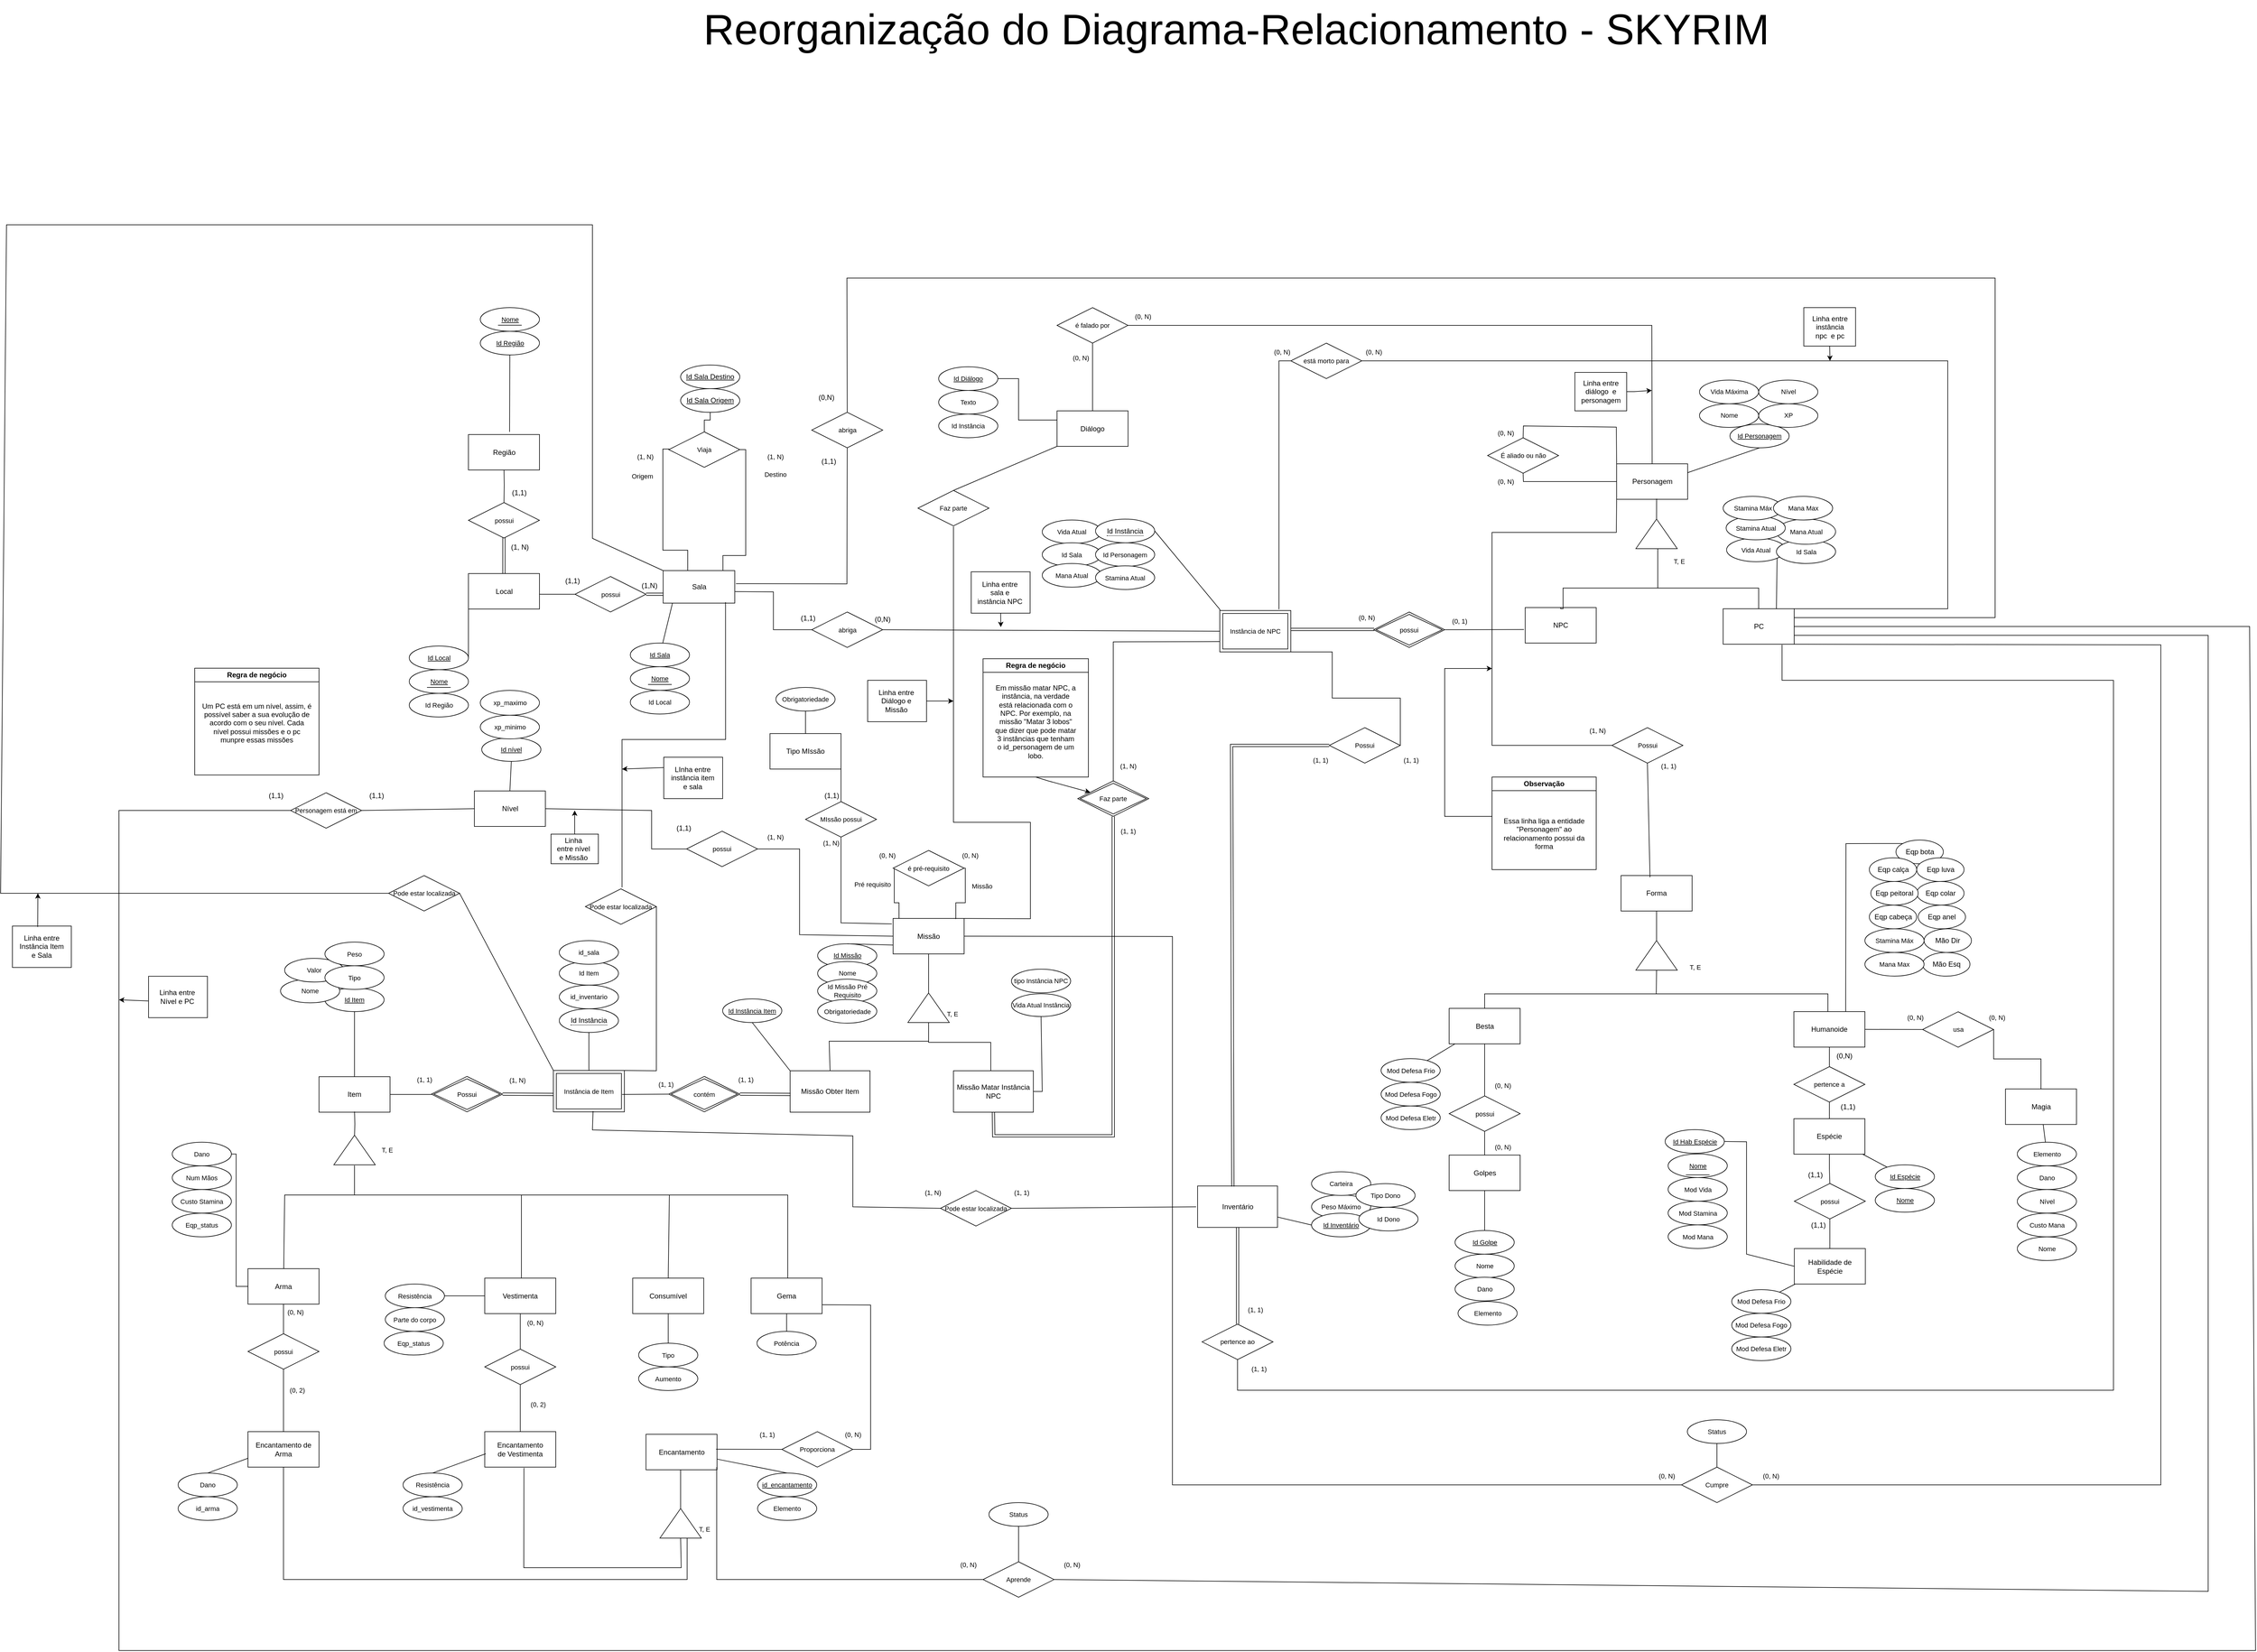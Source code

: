 <mxfile version="21.7.5" type="device">
  <diagram name="Page-1" id="Rvv_j3SJVuH3c3LjiXdO">
    <mxGraphModel dx="1513" dy="4237" grid="1" gridSize="10" guides="1" tooltips="1" connect="1" arrows="1" fold="1" page="1" pageScale="1" pageWidth="4681" pageHeight="3300" math="0" shadow="0">
      <root>
        <mxCell id="0" />
        <mxCell id="1" parent="0" />
        <mxCell id="bs7gGO4IZ-0njoiFuU7--302" value="" style="rounded=0;whiteSpace=wrap;html=1;" vertex="1" parent="1">
          <mxGeometry x="1170" y="-1730" width="80" height="50" as="geometry" />
        </mxCell>
        <mxCell id="t1T4R1C1Q-HxB1gUp0i3-22" value="(1, N)" style="text;html=1;align=center;verticalAlign=middle;resizable=0;points=[];autosize=1;strokeColor=none;fillColor=none;labelBackgroundColor=none;rounded=0;" parent="1" vertex="1">
          <mxGeometry x="1091.5" y="-2230.5" width="50" height="30" as="geometry" />
        </mxCell>
        <mxCell id="t1T4R1C1Q-HxB1gUp0i3-23" value="(1,1)" style="text;html=1;align=center;verticalAlign=middle;resizable=0;points=[];autosize=1;strokeColor=none;fillColor=none;labelBackgroundColor=none;rounded=0;" parent="1" vertex="1">
          <mxGeometry x="1090.5" y="-2322.5" width="50" height="30" as="geometry" />
        </mxCell>
        <mxCell id="t1T4R1C1Q-HxB1gUp0i3-25" value="(1,1)" style="text;html=1;align=center;verticalAlign=middle;resizable=0;points=[];autosize=1;strokeColor=none;fillColor=none;labelBackgroundColor=none;rounded=0;" parent="1" vertex="1">
          <mxGeometry x="1579" y="-2110.5" width="50" height="30" as="geometry" />
        </mxCell>
        <mxCell id="t1T4R1C1Q-HxB1gUp0i3-27" value="(1,N)" style="text;html=1;align=center;verticalAlign=middle;resizable=0;points=[];autosize=1;strokeColor=none;fillColor=none;labelBackgroundColor=none;rounded=0;" parent="1" vertex="1">
          <mxGeometry x="1310.5" y="-2165.5" width="50" height="30" as="geometry" />
        </mxCell>
        <mxCell id="t1T4R1C1Q-HxB1gUp0i3-28" value="(1,1)" style="text;html=1;align=center;verticalAlign=middle;resizable=0;points=[];autosize=1;strokeColor=none;fillColor=none;labelBackgroundColor=none;rounded=0;" parent="1" vertex="1">
          <mxGeometry x="1180.5" y="-2173.5" width="50" height="30" as="geometry" />
        </mxCell>
        <mxCell id="A0bwb3W7G9OGuWa9BE-2-149" style="shape=connector;rounded=0;orthogonalLoop=1;jettySize=auto;html=1;labelBackgroundColor=none;strokeColor=default;fontFamily=Helvetica;fontSize=11;fontColor=default;endArrow=none;endFill=0;entryX=0;entryY=0;entryDx=0;entryDy=0;" parent="1" target="t1T4R1C1Q-HxB1gUp0i3-66" edge="1">
          <mxGeometry relative="1" as="geometry">
            <mxPoint x="3357.5" y="-1430" as="sourcePoint" />
            <mxPoint x="3387.5" y="-1890" as="targetPoint" />
            <Array as="points">
              <mxPoint x="3357.5" y="-1450" />
              <mxPoint x="3358" y="-1714" />
            </Array>
          </mxGeometry>
        </mxCell>
        <mxCell id="A0bwb3W7G9OGuWa9BE-2-150" style="edgeStyle=orthogonalEdgeStyle;shape=connector;rounded=0;orthogonalLoop=1;jettySize=auto;html=1;entryX=0.5;entryY=0;entryDx=0;entryDy=0;labelBackgroundColor=none;strokeColor=default;fontFamily=Helvetica;fontSize=11;fontColor=default;endArrow=none;endFill=0;" parent="1" source="t1T4R1C1Q-HxB1gUp0i3-29" target="A0bwb3W7G9OGuWa9BE-2-65" edge="1">
          <mxGeometry relative="1" as="geometry" />
        </mxCell>
        <mxCell id="t1T4R1C1Q-HxB1gUp0i3-29" value="&lt;div&gt;Humanoide&lt;/div&gt;" style="rounded=0;whiteSpace=wrap;html=1;labelBackgroundColor=none;" parent="1" vertex="1">
          <mxGeometry x="3270" y="-1430" width="120" height="60" as="geometry" />
        </mxCell>
        <mxCell id="t1T4R1C1Q-HxB1gUp0i3-33" value="NPC" style="rounded=0;whiteSpace=wrap;html=1;labelBackgroundColor=none;" parent="1" vertex="1">
          <mxGeometry x="2816" y="-2113" width="120" height="60" as="geometry" />
        </mxCell>
        <mxCell id="t1T4R1C1Q-HxB1gUp0i3-34" value="PC" style="rounded=0;whiteSpace=wrap;html=1;labelBackgroundColor=none;" parent="1" vertex="1">
          <mxGeometry x="3150.5" y="-2111" width="120" height="60" as="geometry" />
        </mxCell>
        <mxCell id="GMfRlRAQtXF_4B_MuGy5-39" style="shape=connector;rounded=0;orthogonalLoop=1;jettySize=auto;html=1;labelBackgroundColor=none;strokeColor=default;fontFamily=Helvetica;fontSize=11;fontColor=default;endArrow=none;endFill=0;" parent="1" source="t1T4R1C1Q-HxB1gUp0i3-44" target="GMfRlRAQtXF_4B_MuGy5-38" edge="1">
          <mxGeometry relative="1" as="geometry" />
        </mxCell>
        <mxCell id="GMfRlRAQtXF_4B_MuGy5-44" style="edgeStyle=orthogonalEdgeStyle;shape=connector;rounded=0;orthogonalLoop=1;jettySize=auto;html=1;entryX=0.5;entryY=0;entryDx=0;entryDy=0;labelBackgroundColor=none;strokeColor=default;fontFamily=Helvetica;fontSize=11;fontColor=default;endArrow=none;endFill=0;" parent="1" source="t1T4R1C1Q-HxB1gUp0i3-44" target="GMfRlRAQtXF_4B_MuGy5-43" edge="1">
          <mxGeometry relative="1" as="geometry" />
        </mxCell>
        <mxCell id="t1T4R1C1Q-HxB1gUp0i3-44" value="Espécie" style="rounded=0;whiteSpace=wrap;html=1;labelBackgroundColor=none;" parent="1" vertex="1">
          <mxGeometry x="3270" y="-1249" width="120" height="60" as="geometry" />
        </mxCell>
        <mxCell id="t1T4R1C1Q-HxB1gUp0i3-66" value="Eqp bota" style="ellipse;whiteSpace=wrap;html=1;labelBackgroundColor=none;rounded=0;" parent="1" vertex="1">
          <mxGeometry x="3442.5" y="-1720" width="80" height="40" as="geometry" />
        </mxCell>
        <mxCell id="t1T4R1C1Q-HxB1gUp0i3-67" value="Eqp cabeça" style="ellipse;whiteSpace=wrap;html=1;labelBackgroundColor=none;rounded=0;" parent="1" vertex="1">
          <mxGeometry x="3397.5" y="-1610" width="80" height="40" as="geometry" />
        </mxCell>
        <mxCell id="t1T4R1C1Q-HxB1gUp0i3-68" value="Eqp colar" style="ellipse;whiteSpace=wrap;html=1;labelBackgroundColor=none;rounded=0;" parent="1" vertex="1">
          <mxGeometry x="3477.5" y="-1650" width="80" height="40" as="geometry" />
        </mxCell>
        <mxCell id="t1T4R1C1Q-HxB1gUp0i3-69" value="Eqp anel" style="ellipse;whiteSpace=wrap;html=1;labelBackgroundColor=none;rounded=0;" parent="1" vertex="1">
          <mxGeometry x="3480" y="-1610" width="80" height="40" as="geometry" />
        </mxCell>
        <mxCell id="t1T4R1C1Q-HxB1gUp0i3-70" value="Eqp peitoral" style="ellipse;whiteSpace=wrap;html=1;labelBackgroundColor=none;rounded=0;" parent="1" vertex="1">
          <mxGeometry x="3400" y="-1650" width="80" height="40" as="geometry" />
        </mxCell>
        <mxCell id="t1T4R1C1Q-HxB1gUp0i3-71" value="Eqp calça" style="ellipse;whiteSpace=wrap;html=1;labelBackgroundColor=none;rounded=0;" parent="1" vertex="1">
          <mxGeometry x="3397.5" y="-1690" width="80" height="40" as="geometry" />
        </mxCell>
        <mxCell id="t1T4R1C1Q-HxB1gUp0i3-72" value="Eqp luva" style="ellipse;whiteSpace=wrap;html=1;labelBackgroundColor=none;rounded=0;" parent="1" vertex="1">
          <mxGeometry x="3477.5" y="-1690" width="80" height="40" as="geometry" />
        </mxCell>
        <mxCell id="t1T4R1C1Q-HxB1gUp0i3-120" value="(0,N)" style="text;html=1;align=center;verticalAlign=middle;resizable=0;points=[];autosize=1;strokeColor=none;fillColor=none;labelBackgroundColor=none;rounded=0;" parent="1" vertex="1">
          <mxGeometry x="1705" y="-2108" width="50" height="30" as="geometry" />
        </mxCell>
        <mxCell id="t1T4R1C1Q-HxB1gUp0i3-130" value="(1,1)" style="text;html=1;align=center;verticalAlign=middle;resizable=0;points=[];autosize=1;strokeColor=none;fillColor=none;labelBackgroundColor=none;rounded=0;" parent="1" vertex="1">
          <mxGeometry x="3335.5" y="-1284.25" width="50" height="30" as="geometry" />
        </mxCell>
        <mxCell id="t1T4R1C1Q-HxB1gUp0i3-131" value="(0,N)" style="text;html=1;align=center;verticalAlign=middle;resizable=0;points=[];autosize=1;strokeColor=none;fillColor=none;labelBackgroundColor=none;rounded=0;" parent="1" vertex="1">
          <mxGeometry x="3330" y="-1370" width="50" height="30" as="geometry" />
        </mxCell>
        <mxCell id="A0bwb3W7G9OGuWa9BE-2-59" style="edgeStyle=orthogonalEdgeStyle;shape=connector;rounded=0;orthogonalLoop=1;jettySize=auto;html=1;labelBackgroundColor=none;strokeColor=default;fontFamily=Helvetica;fontSize=11;fontColor=default;endArrow=none;endFill=0;" parent="1" target="uXsPlb9PAqpXFLNLmczi-4" edge="1">
          <mxGeometry relative="1" as="geometry">
            <mxPoint x="1090.5" y="-2350.5" as="sourcePoint" />
            <mxPoint x="1090.5" y="-2292.5" as="targetPoint" />
          </mxGeometry>
        </mxCell>
        <mxCell id="GMfRlRAQtXF_4B_MuGy5-23" style="shape=connector;rounded=0;orthogonalLoop=1;jettySize=auto;html=1;labelBackgroundColor=none;strokeColor=default;fontFamily=Helvetica;fontSize=11;fontColor=default;endArrow=none;endFill=0;" parent="1" target="GMfRlRAQtXF_4B_MuGy5-22" edge="1">
          <mxGeometry relative="1" as="geometry">
            <mxPoint x="1100" y="-2410" as="sourcePoint" />
          </mxGeometry>
        </mxCell>
        <mxCell id="A0bwb3W7G9OGuWa9BE-2-165" style="edgeStyle=orthogonalEdgeStyle;shape=connector;rounded=0;orthogonalLoop=1;jettySize=auto;html=1;entryX=0;entryY=0.5;entryDx=0;entryDy=0;labelBackgroundColor=none;strokeColor=default;fontFamily=Helvetica;fontSize=11;fontColor=default;endArrow=none;endFill=0;" parent="1" edge="1">
          <mxGeometry relative="1" as="geometry">
            <mxPoint x="1150.5" y="-2135.5" as="sourcePoint" />
            <mxPoint x="1210.5" y="-2135.5" as="targetPoint" />
          </mxGeometry>
        </mxCell>
        <mxCell id="GMfRlRAQtXF_4B_MuGy5-26" style="shape=connector;rounded=0;orthogonalLoop=1;jettySize=auto;html=1;entryX=1;entryY=0.5;entryDx=0;entryDy=0;labelBackgroundColor=none;strokeColor=default;fontFamily=Helvetica;fontSize=11;fontColor=default;endArrow=none;endFill=0;" parent="1" target="GMfRlRAQtXF_4B_MuGy5-24" edge="1">
          <mxGeometry relative="1" as="geometry">
            <mxPoint x="1030.5" y="-2127.318" as="sourcePoint" />
          </mxGeometry>
        </mxCell>
        <mxCell id="A0bwb3W7G9OGuWa9BE-2-48" style="edgeStyle=orthogonalEdgeStyle;shape=connector;rounded=0;orthogonalLoop=1;jettySize=auto;html=1;entryX=0;entryY=0.5;entryDx=0;entryDy=0;labelBackgroundColor=none;strokeColor=default;fontFamily=Helvetica;fontSize=11;fontColor=default;endArrow=none;endFill=0;" parent="1" target="A0bwb3W7G9OGuWa9BE-2-47" edge="1">
          <mxGeometry relative="1" as="geometry">
            <mxPoint x="1480" y="-2140" as="sourcePoint" />
          </mxGeometry>
        </mxCell>
        <mxCell id="4BdcVGpJXEiYZAhmhKx7-17" style="edgeStyle=orthogonalEdgeStyle;shape=connector;rounded=0;orthogonalLoop=1;jettySize=auto;html=1;entryX=0;entryY=0.5;entryDx=0;entryDy=0;labelBackgroundColor=none;strokeColor=default;fontFamily=Helvetica;fontSize=11;fontColor=default;endArrow=none;endFill=0;" parent="1" target="4BdcVGpJXEiYZAhmhKx7-14" edge="1" source="uXsPlb9PAqpXFLNLmczi-3">
          <mxGeometry relative="1" as="geometry">
            <mxPoint x="1400" y="-2190" as="sourcePoint" />
            <Array as="points">
              <mxPoint x="1401" y="-2210" />
              <mxPoint x="1359" y="-2210" />
              <mxPoint x="1359" y="-2381" />
            </Array>
          </mxGeometry>
        </mxCell>
        <mxCell id="4BdcVGpJXEiYZAhmhKx7-18" style="edgeStyle=orthogonalEdgeStyle;shape=connector;rounded=0;orthogonalLoop=1;jettySize=auto;html=1;entryX=1;entryY=0.5;entryDx=0;entryDy=0;labelBackgroundColor=none;strokeColor=default;fontFamily=Helvetica;fontSize=11;fontColor=default;endArrow=none;endFill=0;" parent="1" target="4BdcVGpJXEiYZAhmhKx7-14" edge="1">
          <mxGeometry relative="1" as="geometry">
            <Array as="points">
              <mxPoint x="1461" y="-2201" />
              <mxPoint x="1499" y="-2201" />
            </Array>
            <mxPoint x="1460.529" y="-2170.5" as="sourcePoint" />
          </mxGeometry>
        </mxCell>
        <mxCell id="GMfRlRAQtXF_4B_MuGy5-32" style="shape=connector;rounded=0;orthogonalLoop=1;jettySize=auto;html=1;labelBackgroundColor=none;strokeColor=default;fontFamily=Helvetica;fontSize=11;fontColor=default;endArrow=none;endFill=0;" parent="1" edge="1" target="GMfRlRAQtXF_4B_MuGy5-27">
          <mxGeometry relative="1" as="geometry">
            <mxPoint x="1375.25" y="-2120.501" as="sourcePoint" />
            <mxPoint x="1290" y="-2073" as="targetPoint" />
          </mxGeometry>
        </mxCell>
        <mxCell id="h4q8RZi3fITXrQqZEIXK-2" style="shape=connector;rounded=0;orthogonalLoop=1;jettySize=auto;html=1;entryX=1;entryY=0.5;entryDx=0;entryDy=0;labelBackgroundColor=none;strokeColor=default;fontFamily=Helvetica;fontSize=11;fontColor=default;endArrow=none;endFill=0;exitX=0;exitY=0;exitDx=0;exitDy=0;" parent="1" source="A0bwb3W7G9OGuWa9BE-2-40" target="OnImwdpdV5gv037TQ_0V-14" edge="1">
          <mxGeometry relative="1" as="geometry">
            <mxPoint x="2220.5" y="-2030" as="sourcePoint" />
            <Array as="points">
              <mxPoint x="2300" y="-2110" />
            </Array>
          </mxGeometry>
        </mxCell>
        <mxCell id="A0bwb3W7G9OGuWa9BE-2-40" value="Instância de NPC" style="shape=ext;margin=3;double=1;whiteSpace=wrap;html=1;align=center;fontFamily=Helvetica;fontSize=11;fontColor=default;" parent="1" vertex="1">
          <mxGeometry x="2300" y="-2108" width="120" height="70" as="geometry" />
        </mxCell>
        <mxCell id="A0bwb3W7G9OGuWa9BE-2-46" style="edgeStyle=orthogonalEdgeStyle;shape=link;rounded=0;orthogonalLoop=1;jettySize=auto;html=1;labelBackgroundColor=none;strokeColor=default;fontFamily=Helvetica;fontSize=11;fontColor=default;endArrow=none;endFill=0;" parent="1" source="A0bwb3W7G9OGuWa9BE-2-43" edge="1">
          <mxGeometry relative="1" as="geometry">
            <mxPoint x="2420" y="-2076" as="targetPoint" />
          </mxGeometry>
        </mxCell>
        <mxCell id="A0bwb3W7G9OGuWa9BE-2-43" value="possui" style="shape=rhombus;double=1;perimeter=rhombusPerimeter;whiteSpace=wrap;html=1;align=center;fontFamily=Helvetica;fontSize=11;fontColor=default;" parent="1" vertex="1">
          <mxGeometry x="2560" y="-2105.5" width="120" height="60" as="geometry" />
        </mxCell>
        <mxCell id="A0bwb3W7G9OGuWa9BE-2-47" value="abriga" style="shape=rhombus;perimeter=rhombusPerimeter;whiteSpace=wrap;html=1;align=center;fontFamily=Helvetica;fontSize=11;fontColor=default;" parent="1" vertex="1">
          <mxGeometry x="1610.5" y="-2105.5" width="120" height="60" as="geometry" />
        </mxCell>
        <mxCell id="A0bwb3W7G9OGuWa9BE-2-60" style="edgeStyle=orthogonalEdgeStyle;shape=link;rounded=0;orthogonalLoop=1;jettySize=auto;html=1;labelBackgroundColor=none;strokeColor=default;fontFamily=Helvetica;fontSize=11;fontColor=default;endArrow=none;endFill=0;" parent="1" edge="1">
          <mxGeometry relative="1" as="geometry">
            <mxPoint x="1090.529" y="-2232.514" as="sourcePoint" />
            <mxPoint x="1090.5" y="-2170.5" as="targetPoint" />
          </mxGeometry>
        </mxCell>
        <mxCell id="A0bwb3W7G9OGuWa9BE-2-63" style="edgeStyle=orthogonalEdgeStyle;shape=link;rounded=0;orthogonalLoop=1;jettySize=auto;html=1;entryX=0;entryY=0.5;entryDx=0;entryDy=0;labelBackgroundColor=none;strokeColor=default;fontFamily=Helvetica;fontSize=11;fontColor=default;endArrow=none;endFill=0;exitX=1;exitY=0.5;exitDx=0;exitDy=0;" parent="1" source="uXsPlb9PAqpXFLNLmczi-5" edge="1">
          <mxGeometry relative="1" as="geometry">
            <mxPoint x="1330.443" y="-2135.471" as="sourcePoint" />
            <mxPoint x="1360.5" y="-2135.5" as="targetPoint" />
          </mxGeometry>
        </mxCell>
        <mxCell id="A0bwb3W7G9OGuWa9BE-2-151" style="edgeStyle=orthogonalEdgeStyle;shape=connector;rounded=0;orthogonalLoop=1;jettySize=auto;html=1;entryX=0.5;entryY=0;entryDx=0;entryDy=0;labelBackgroundColor=none;strokeColor=default;fontFamily=Helvetica;fontSize=11;fontColor=default;endArrow=none;endFill=0;" parent="1" source="A0bwb3W7G9OGuWa9BE-2-65" target="t1T4R1C1Q-HxB1gUp0i3-44" edge="1">
          <mxGeometry relative="1" as="geometry" />
        </mxCell>
        <mxCell id="A0bwb3W7G9OGuWa9BE-2-65" value="pertence a" style="shape=rhombus;perimeter=rhombusPerimeter;whiteSpace=wrap;html=1;align=center;fontFamily=Helvetica;fontSize=11;fontColor=default;" parent="1" vertex="1">
          <mxGeometry x="3270" y="-1337" width="120" height="60" as="geometry" />
        </mxCell>
        <mxCell id="A0bwb3W7G9OGuWa9BE-2-152" style="edgeStyle=orthogonalEdgeStyle;shape=connector;rounded=0;orthogonalLoop=1;jettySize=auto;html=1;entryX=0.5;entryY=0;entryDx=0;entryDy=0;labelBackgroundColor=none;strokeColor=default;fontFamily=Helvetica;fontSize=11;fontColor=default;endArrow=none;endFill=0;" parent="1" source="A0bwb3W7G9OGuWa9BE-2-77" target="A0bwb3W7G9OGuWa9BE-2-86" edge="1">
          <mxGeometry relative="1" as="geometry" />
        </mxCell>
        <mxCell id="IEvWim4mCh4ncMSWCwbU-18" style="shape=connector;rounded=0;orthogonalLoop=1;jettySize=auto;html=1;labelBackgroundColor=none;strokeColor=default;fontFamily=Helvetica;fontSize=11;fontColor=default;endArrow=none;endFill=0;" parent="1" source="A0bwb3W7G9OGuWa9BE-2-77" target="IEvWim4mCh4ncMSWCwbU-15" edge="1">
          <mxGeometry relative="1" as="geometry" />
        </mxCell>
        <mxCell id="A0bwb3W7G9OGuWa9BE-2-77" value="Besta" style="rounded=0;whiteSpace=wrap;html=1;labelBackgroundColor=none;" parent="1" vertex="1">
          <mxGeometry x="2687.5" y="-1435.5" width="120" height="60" as="geometry" />
        </mxCell>
        <mxCell id="A0bwb3W7G9OGuWa9BE-2-89" style="edgeStyle=orthogonalEdgeStyle;shape=connector;rounded=0;orthogonalLoop=1;jettySize=auto;html=1;entryX=0.5;entryY=0;entryDx=0;entryDy=0;labelBackgroundColor=none;strokeColor=default;fontFamily=Helvetica;fontSize=11;fontColor=default;endArrow=none;endFill=0;" parent="1" source="A0bwb3W7G9OGuWa9BE-2-86" target="A0bwb3W7G9OGuWa9BE-2-87" edge="1">
          <mxGeometry relative="1" as="geometry" />
        </mxCell>
        <mxCell id="A0bwb3W7G9OGuWa9BE-2-86" value="possui" style="shape=rhombus;perimeter=rhombusPerimeter;whiteSpace=wrap;html=1;align=center;fontFamily=Helvetica;fontSize=11;fontColor=default;" parent="1" vertex="1">
          <mxGeometry x="2687.5" y="-1287.5" width="120" height="60" as="geometry" />
        </mxCell>
        <mxCell id="GMfRlRAQtXF_4B_MuGy5-57" style="shape=connector;rounded=0;orthogonalLoop=1;jettySize=auto;html=1;entryX=0.5;entryY=0;entryDx=0;entryDy=0;labelBackgroundColor=none;strokeColor=default;fontFamily=Helvetica;fontSize=11;fontColor=default;endArrow=none;endFill=0;" parent="1" source="A0bwb3W7G9OGuWa9BE-2-87" target="GMfRlRAQtXF_4B_MuGy5-54" edge="1">
          <mxGeometry relative="1" as="geometry" />
        </mxCell>
        <mxCell id="A0bwb3W7G9OGuWa9BE-2-87" value="Golpes" style="rounded=0;whiteSpace=wrap;html=1;labelBackgroundColor=none;" parent="1" vertex="1">
          <mxGeometry x="2687.5" y="-1187.5" width="120" height="60" as="geometry" />
        </mxCell>
        <mxCell id="A0bwb3W7G9OGuWa9BE-2-153" value="(0, N)" style="text;html=1;align=center;verticalAlign=middle;resizable=0;points=[];autosize=1;strokeColor=none;fillColor=none;fontSize=11;fontFamily=Helvetica;fontColor=default;" parent="1" vertex="1">
          <mxGeometry x="2752.5" y="-1320.5" width="50" height="30" as="geometry" />
        </mxCell>
        <mxCell id="A0bwb3W7G9OGuWa9BE-2-154" value="(0, N)" style="text;html=1;align=center;verticalAlign=middle;resizable=0;points=[];autosize=1;strokeColor=none;fillColor=none;fontSize=11;fontFamily=Helvetica;fontColor=default;" parent="1" vertex="1">
          <mxGeometry x="2752.5" y="-1216.5" width="50" height="30" as="geometry" />
        </mxCell>
        <mxCell id="GMfRlRAQtXF_4B_MuGy5-84" style="shape=connector;rounded=0;orthogonalLoop=1;jettySize=auto;html=1;labelBackgroundColor=none;strokeColor=default;fontFamily=Helvetica;fontSize=11;fontColor=default;endArrow=none;endFill=0;" parent="1" source="4BdcVGpJXEiYZAhmhKx7-10" target="GMfRlRAQtXF_4B_MuGy5-82" edge="1">
          <mxGeometry relative="1" as="geometry" />
        </mxCell>
        <mxCell id="4BdcVGpJXEiYZAhmhKx7-10" value="Magia" style="rounded=0;whiteSpace=wrap;html=1;labelBackgroundColor=none;" parent="1" vertex="1">
          <mxGeometry x="3627.5" y="-1299.25" width="120" height="60" as="geometry" />
        </mxCell>
        <mxCell id="uXsPlb9PAqpXFLNLmczi-12" style="edgeStyle=orthogonalEdgeStyle;shape=connector;rounded=0;orthogonalLoop=1;jettySize=auto;html=1;labelBackgroundColor=none;strokeColor=default;fontFamily=Helvetica;fontSize=11;fontColor=default;endArrow=none;endFill=0;" parent="1" source="4BdcVGpJXEiYZAhmhKx7-14" target="uXsPlb9PAqpXFLNLmczi-9" edge="1">
          <mxGeometry relative="1" as="geometry" />
        </mxCell>
        <mxCell id="4BdcVGpJXEiYZAhmhKx7-14" value="Viaja" style="shape=rhombus;perimeter=rhombusPerimeter;whiteSpace=wrap;html=1;align=center;fontFamily=Helvetica;fontSize=11;fontColor=default;" parent="1" vertex="1">
          <mxGeometry x="1369" y="-2410" width="120" height="60" as="geometry" />
        </mxCell>
        <mxCell id="4BdcVGpJXEiYZAhmhKx7-19" value="Origem" style="text;html=1;align=center;verticalAlign=middle;resizable=0;points=[];autosize=1;strokeColor=none;fillColor=none;fontSize=11;fontFamily=Helvetica;fontColor=default;" parent="1" vertex="1">
          <mxGeometry x="1294" y="-2350" width="60" height="30" as="geometry" />
        </mxCell>
        <mxCell id="4BdcVGpJXEiYZAhmhKx7-20" value="Destino" style="text;html=1;align=center;verticalAlign=middle;resizable=0;points=[];autosize=1;strokeColor=none;fillColor=none;fontSize=11;fontFamily=Helvetica;fontColor=default;" parent="1" vertex="1">
          <mxGeometry x="1519" y="-2353.03" width="60" height="30" as="geometry" />
        </mxCell>
        <mxCell id="4BdcVGpJXEiYZAhmhKx7-21" value="(1, N)" style="text;html=1;align=center;verticalAlign=middle;resizable=0;points=[];autosize=1;strokeColor=none;fillColor=none;fontSize=11;fontFamily=Helvetica;fontColor=default;" parent="1" vertex="1">
          <mxGeometry x="1304" y="-2383.03" width="50" height="30" as="geometry" />
        </mxCell>
        <mxCell id="4BdcVGpJXEiYZAhmhKx7-22" value="(1, N)" style="text;html=1;align=center;verticalAlign=middle;resizable=0;points=[];autosize=1;strokeColor=none;fillColor=none;fontSize=11;fontFamily=Helvetica;fontColor=default;" parent="1" vertex="1">
          <mxGeometry x="1524" y="-2383.03" width="50" height="30" as="geometry" />
        </mxCell>
        <mxCell id="XJTP8P5wbj6XosPGdRn--5" value="Personagem" style="rounded=0;whiteSpace=wrap;html=1;labelBackgroundColor=none;" parent="1" vertex="1">
          <mxGeometry x="2970.5" y="-2356" width="120" height="60" as="geometry" />
        </mxCell>
        <mxCell id="XJTP8P5wbj6XosPGdRn--46" style="edgeStyle=orthogonalEdgeStyle;shape=connector;rounded=0;orthogonalLoop=1;jettySize=auto;html=1;entryX=0.5;entryY=0;entryDx=0;entryDy=0;labelBackgroundColor=none;strokeColor=default;fontFamily=Helvetica;fontSize=11;fontColor=default;endArrow=none;endFill=0;" parent="1" source="XJTP8P5wbj6XosPGdRn--38" target="t1T4R1C1Q-HxB1gUp0i3-33" edge="1">
          <mxGeometry relative="1" as="geometry">
            <Array as="points">
              <mxPoint x="3040" y="-2146" />
              <mxPoint x="2880" y="-2146" />
              <mxPoint x="2880" y="-2111" />
              <mxPoint x="2876" y="-2111" />
            </Array>
          </mxGeometry>
        </mxCell>
        <mxCell id="XJTP8P5wbj6XosPGdRn--38" value="" style="verticalLabelPosition=bottom;verticalAlign=top;html=1;shape=mxgraph.basic.acute_triangle;dx=0.5;fontFamily=Helvetica;fontSize=11;fontColor=default;" parent="1" vertex="1">
          <mxGeometry x="3003" y="-2262.5" width="70" height="50" as="geometry" />
        </mxCell>
        <mxCell id="XJTP8P5wbj6XosPGdRn--48" value="T, E" style="text;html=1;align=center;verticalAlign=middle;resizable=0;points=[];autosize=1;strokeColor=none;fillColor=none;fontSize=11;fontFamily=Helvetica;fontColor=default;" parent="1" vertex="1">
          <mxGeometry x="3055.5" y="-2206" width="40" height="30" as="geometry" />
        </mxCell>
        <mxCell id="GMfRlRAQtXF_4B_MuGy5-21" value="&lt;u&gt;Nome&lt;/u&gt;" style="ellipse;whiteSpace=wrap;html=1;align=center;fontFamily=Helvetica;fontSize=11;fontColor=default;" parent="1" vertex="1">
          <mxGeometry x="1050.5" y="-2620" width="100" height="40" as="geometry" />
        </mxCell>
        <mxCell id="GMfRlRAQtXF_4B_MuGy5-22" value="&lt;u&gt;Id Região&lt;/u&gt;" style="ellipse;whiteSpace=wrap;html=1;align=center;fontFamily=Helvetica;fontSize=11;fontColor=default;" parent="1" vertex="1">
          <mxGeometry x="1050.5" y="-2580" width="100" height="40" as="geometry" />
        </mxCell>
        <mxCell id="GMfRlRAQtXF_4B_MuGy5-24" value="&lt;u&gt;Id Local&lt;/u&gt;" style="ellipse;whiteSpace=wrap;html=1;align=center;fontFamily=Helvetica;fontSize=11;fontColor=default;" parent="1" vertex="1">
          <mxGeometry x="930.5" y="-2048" width="100" height="40" as="geometry" />
        </mxCell>
        <mxCell id="GMfRlRAQtXF_4B_MuGy5-25" value="&lt;u&gt;Nome&lt;/u&gt;" style="ellipse;whiteSpace=wrap;html=1;align=center;fontFamily=Helvetica;fontSize=11;fontColor=default;" parent="1" vertex="1">
          <mxGeometry x="930.5" y="-2008" width="100" height="40" as="geometry" />
        </mxCell>
        <mxCell id="GMfRlRAQtXF_4B_MuGy5-27" value="&lt;u&gt;Id Sala&lt;/u&gt;" style="ellipse;whiteSpace=wrap;html=1;align=center;fontFamily=Helvetica;fontSize=11;fontColor=default;" parent="1" vertex="1">
          <mxGeometry x="1304" y="-2053" width="100" height="40" as="geometry" />
        </mxCell>
        <mxCell id="GMfRlRAQtXF_4B_MuGy5-29" value="Id Região" style="ellipse;whiteSpace=wrap;html=1;align=center;fontFamily=Helvetica;fontSize=11;fontColor=default;" parent="1" vertex="1">
          <mxGeometry x="930.5" y="-1968" width="100" height="40" as="geometry" />
        </mxCell>
        <mxCell id="GMfRlRAQtXF_4B_MuGy5-30" value="&lt;u&gt;Nome&lt;/u&gt;" style="ellipse;whiteSpace=wrap;html=1;align=center;fontFamily=Helvetica;fontSize=11;fontColor=default;" parent="1" vertex="1">
          <mxGeometry x="1304" y="-2013" width="100" height="40" as="geometry" />
        </mxCell>
        <mxCell id="GMfRlRAQtXF_4B_MuGy5-31" value="Id Local" style="ellipse;whiteSpace=wrap;html=1;align=center;fontFamily=Helvetica;fontSize=11;fontColor=default;" parent="1" vertex="1">
          <mxGeometry x="1304" y="-1973" width="100" height="40" as="geometry" />
        </mxCell>
        <mxCell id="GMfRlRAQtXF_4B_MuGy5-34" value="&lt;u&gt;Id Personagem&lt;/u&gt;" style="ellipse;whiteSpace=wrap;html=1;align=center;fontFamily=Helvetica;fontSize=11;fontColor=default;" parent="1" vertex="1">
          <mxGeometry x="3162" y="-2423.03" width="100" height="40" as="geometry" />
        </mxCell>
        <mxCell id="GMfRlRAQtXF_4B_MuGy5-35" value="Nome" style="ellipse;whiteSpace=wrap;html=1;align=center;fontFamily=Helvetica;fontSize=11;fontColor=default;" parent="1" vertex="1">
          <mxGeometry x="3110.5" y="-2457.53" width="100" height="40" as="geometry" />
        </mxCell>
        <mxCell id="GMfRlRAQtXF_4B_MuGy5-38" value="Id Espécie" style="ellipse;whiteSpace=wrap;html=1;align=center;fontFamily=Helvetica;fontSize=11;fontColor=default;fontStyle=4" parent="1" vertex="1">
          <mxGeometry x="3407.5" y="-1171" width="100" height="40" as="geometry" />
        </mxCell>
        <mxCell id="GMfRlRAQtXF_4B_MuGy5-41" value="&lt;u&gt;Nome&lt;/u&gt;" style="ellipse;whiteSpace=wrap;html=1;align=center;fontFamily=Helvetica;fontSize=11;fontColor=default;" parent="1" vertex="1">
          <mxGeometry x="3407.5" y="-1131" width="100" height="40" as="geometry" />
        </mxCell>
        <mxCell id="GMfRlRAQtXF_4B_MuGy5-81" style="shape=connector;rounded=0;orthogonalLoop=1;jettySize=auto;html=1;labelBackgroundColor=none;strokeColor=default;fontFamily=Helvetica;fontSize=11;fontColor=default;endArrow=none;endFill=0;" parent="1" source="GMfRlRAQtXF_4B_MuGy5-42" target="GMfRlRAQtXF_4B_MuGy5-78" edge="1">
          <mxGeometry relative="1" as="geometry" />
        </mxCell>
        <mxCell id="GMfRlRAQtXF_4B_MuGy5-42" value="Habilidade de Espécie" style="rounded=0;whiteSpace=wrap;html=1;labelBackgroundColor=none;" parent="1" vertex="1">
          <mxGeometry x="3270.75" y="-1029.5" width="120" height="60" as="geometry" />
        </mxCell>
        <mxCell id="GMfRlRAQtXF_4B_MuGy5-45" style="edgeStyle=orthogonalEdgeStyle;shape=connector;rounded=0;orthogonalLoop=1;jettySize=auto;html=1;entryX=0.5;entryY=0;entryDx=0;entryDy=0;labelBackgroundColor=none;strokeColor=default;fontFamily=Helvetica;fontSize=11;fontColor=default;endArrow=none;endFill=0;" parent="1" source="GMfRlRAQtXF_4B_MuGy5-43" target="GMfRlRAQtXF_4B_MuGy5-42" edge="1">
          <mxGeometry relative="1" as="geometry" />
        </mxCell>
        <mxCell id="GMfRlRAQtXF_4B_MuGy5-43" value="possui" style="shape=rhombus;perimeter=rhombusPerimeter;whiteSpace=wrap;html=1;align=center;fontFamily=Helvetica;fontSize=11;fontColor=default;" parent="1" vertex="1">
          <mxGeometry x="3270.75" y="-1139.5" width="120" height="60" as="geometry" />
        </mxCell>
        <mxCell id="GMfRlRAQtXF_4B_MuGy5-49" style="shape=connector;rounded=0;orthogonalLoop=1;jettySize=auto;html=1;entryX=0;entryY=0.5;entryDx=0;entryDy=0;labelBackgroundColor=none;strokeColor=default;fontFamily=Helvetica;fontSize=11;fontColor=default;endArrow=none;endFill=0;exitX=1;exitY=0.5;exitDx=0;exitDy=0;" parent="1" source="GMfRlRAQtXF_4B_MuGy5-48" target="GMfRlRAQtXF_4B_MuGy5-42" edge="1">
          <mxGeometry relative="1" as="geometry">
            <Array as="points">
              <mxPoint x="3190" y="-1210" />
              <mxPoint x="3190" y="-1020" />
            </Array>
          </mxGeometry>
        </mxCell>
        <mxCell id="GMfRlRAQtXF_4B_MuGy5-48" value="Id Hab Espécie" style="ellipse;whiteSpace=wrap;html=1;align=center;fontFamily=Helvetica;fontSize=11;fontColor=default;fontStyle=4" parent="1" vertex="1">
          <mxGeometry x="3052.5" y="-1230.5" width="100" height="40" as="geometry" />
        </mxCell>
        <mxCell id="GMfRlRAQtXF_4B_MuGy5-50" value="&lt;u&gt;Nome&lt;/u&gt;" style="ellipse;whiteSpace=wrap;html=1;align=center;fontFamily=Helvetica;fontSize=11;fontColor=default;" parent="1" vertex="1">
          <mxGeometry x="3057.5" y="-1189.5" width="100" height="40" as="geometry" />
        </mxCell>
        <mxCell id="GMfRlRAQtXF_4B_MuGy5-51" value="Mod Vida" style="ellipse;whiteSpace=wrap;html=1;align=center;fontFamily=Helvetica;fontSize=11;fontColor=default;" parent="1" vertex="1">
          <mxGeometry x="3057.5" y="-1149.5" width="100" height="40" as="geometry" />
        </mxCell>
        <mxCell id="GMfRlRAQtXF_4B_MuGy5-52" value="Mod Stamina" style="ellipse;whiteSpace=wrap;html=1;align=center;fontFamily=Helvetica;fontSize=11;fontColor=default;" parent="1" vertex="1">
          <mxGeometry x="3057.5" y="-1109.5" width="100" height="40" as="geometry" />
        </mxCell>
        <mxCell id="GMfRlRAQtXF_4B_MuGy5-53" value="Mod Mana" style="ellipse;whiteSpace=wrap;html=1;align=center;fontFamily=Helvetica;fontSize=11;fontColor=default;" parent="1" vertex="1">
          <mxGeometry x="3057.5" y="-1069.5" width="100" height="40" as="geometry" />
        </mxCell>
        <mxCell id="GMfRlRAQtXF_4B_MuGy5-54" value="&lt;u&gt;Id Golpe&lt;/u&gt;" style="ellipse;whiteSpace=wrap;html=1;align=center;fontFamily=Helvetica;fontSize=11;fontColor=default;" parent="1" vertex="1">
          <mxGeometry x="2697.5" y="-1060" width="100" height="40" as="geometry" />
        </mxCell>
        <mxCell id="GMfRlRAQtXF_4B_MuGy5-55" value="Nome" style="ellipse;whiteSpace=wrap;html=1;align=center;fontFamily=Helvetica;fontSize=11;fontColor=default;" parent="1" vertex="1">
          <mxGeometry x="2697.5" y="-1020" width="100" height="40" as="geometry" />
        </mxCell>
        <mxCell id="GMfRlRAQtXF_4B_MuGy5-56" value="Dano" style="ellipse;whiteSpace=wrap;html=1;align=center;fontFamily=Helvetica;fontSize=11;fontColor=default;" parent="1" vertex="1">
          <mxGeometry x="2697.5" y="-981" width="100" height="40" as="geometry" />
        </mxCell>
        <mxCell id="GMfRlRAQtXF_4B_MuGy5-62" value="Vida Atual" style="ellipse;whiteSpace=wrap;html=1;align=center;fontFamily=Helvetica;fontSize=11;fontColor=default;" parent="1" vertex="1">
          <mxGeometry x="2000" y="-2261" width="100" height="40" as="geometry" />
        </mxCell>
        <mxCell id="GMfRlRAQtXF_4B_MuGy5-63" value="Vida Máxima" style="ellipse;whiteSpace=wrap;html=1;align=center;fontFamily=Helvetica;fontSize=11;fontColor=default;" parent="1" vertex="1">
          <mxGeometry x="3110.5" y="-2497.53" width="100" height="40" as="geometry" />
        </mxCell>
        <mxCell id="GMfRlRAQtXF_4B_MuGy5-73" style="edgeStyle=orthogonalEdgeStyle;shape=connector;rounded=0;orthogonalLoop=1;jettySize=auto;html=1;entryX=0.5;entryY=0;entryDx=0;entryDy=0;labelBackgroundColor=none;strokeColor=default;fontFamily=Helvetica;fontSize=11;fontColor=default;endArrow=none;endFill=0;exitX=1;exitY=0.5;exitDx=0;exitDy=0;" parent="1" source="GMfRlRAQtXF_4B_MuGy5-70" target="4BdcVGpJXEiYZAhmhKx7-10" edge="1">
          <mxGeometry relative="1" as="geometry">
            <Array as="points">
              <mxPoint x="3607" y="-1350" />
              <mxPoint x="3687" y="-1350" />
            </Array>
          </mxGeometry>
        </mxCell>
        <mxCell id="GMfRlRAQtXF_4B_MuGy5-70" value="usa" style="shape=rhombus;perimeter=rhombusPerimeter;whiteSpace=wrap;html=1;align=center;fontFamily=Helvetica;fontSize=11;fontColor=default;" parent="1" vertex="1">
          <mxGeometry x="3487.5" y="-1429.75" width="120" height="60" as="geometry" />
        </mxCell>
        <mxCell id="GMfRlRAQtXF_4B_MuGy5-76" value="Vida Atual" style="ellipse;whiteSpace=wrap;html=1;align=center;fontFamily=Helvetica;fontSize=11;fontColor=default;" parent="1" vertex="1">
          <mxGeometry x="3156.25" y="-2230.5" width="100" height="40" as="geometry" />
        </mxCell>
        <mxCell id="GMfRlRAQtXF_4B_MuGy5-78" value="Mod Defesa Frio" style="ellipse;whiteSpace=wrap;html=1;align=center;fontFamily=Helvetica;fontSize=11;fontColor=default;" parent="1" vertex="1">
          <mxGeometry x="3165" y="-960" width="100" height="40" as="geometry" />
        </mxCell>
        <mxCell id="GMfRlRAQtXF_4B_MuGy5-79" value="Mod Defesa Fogo" style="ellipse;whiteSpace=wrap;html=1;align=center;fontFamily=Helvetica;fontSize=11;fontColor=default;" parent="1" vertex="1">
          <mxGeometry x="3165" y="-920" width="100" height="40" as="geometry" />
        </mxCell>
        <mxCell id="GMfRlRAQtXF_4B_MuGy5-80" value="Mod Defesa Eletr" style="ellipse;whiteSpace=wrap;html=1;align=center;fontFamily=Helvetica;fontSize=11;fontColor=default;" parent="1" vertex="1">
          <mxGeometry x="3165" y="-880" width="100" height="40" as="geometry" />
        </mxCell>
        <mxCell id="GMfRlRAQtXF_4B_MuGy5-82" value="Elemento" style="ellipse;whiteSpace=wrap;html=1;align=center;fontFamily=Helvetica;fontSize=11;fontColor=default;" parent="1" vertex="1">
          <mxGeometry x="3647.5" y="-1209.25" width="100" height="40" as="geometry" />
        </mxCell>
        <mxCell id="GMfRlRAQtXF_4B_MuGy5-83" value="Dano" style="ellipse;whiteSpace=wrap;html=1;align=center;fontFamily=Helvetica;fontSize=11;fontColor=default;" parent="1" vertex="1">
          <mxGeometry x="3647.5" y="-1169.25" width="100" height="40" as="geometry" />
        </mxCell>
        <mxCell id="GMfRlRAQtXF_4B_MuGy5-85" value="Nível" style="ellipse;whiteSpace=wrap;html=1;align=center;fontFamily=Helvetica;fontSize=11;fontColor=default;" parent="1" vertex="1">
          <mxGeometry x="3647.5" y="-1129.25" width="100" height="40" as="geometry" />
        </mxCell>
        <mxCell id="GMfRlRAQtXF_4B_MuGy5-86" value="Id Sala" style="ellipse;whiteSpace=wrap;html=1;align=center;fontFamily=Helvetica;fontSize=11;fontColor=default;" parent="1" vertex="1">
          <mxGeometry x="3240.5" y="-2227.5" width="100" height="40" as="geometry" />
        </mxCell>
        <mxCell id="GMfRlRAQtXF_4B_MuGy5-87" value="Id Sala" style="ellipse;whiteSpace=wrap;html=1;align=center;fontFamily=Helvetica;fontSize=11;fontColor=default;" parent="1" vertex="1">
          <mxGeometry x="2000" y="-2222.5" width="100" height="40" as="geometry" />
        </mxCell>
        <mxCell id="GMfRlRAQtXF_4B_MuGy5-92" value="Id Personagem" style="ellipse;whiteSpace=wrap;html=1;align=center;fontFamily=Helvetica;fontSize=11;fontColor=default;" parent="1" vertex="1">
          <mxGeometry x="2090" y="-2222.5" width="100" height="40" as="geometry" />
        </mxCell>
        <mxCell id="GMfRlRAQtXF_4B_MuGy5-107" value="Mão Esq" style="ellipse;whiteSpace=wrap;html=1;labelBackgroundColor=none;rounded=0;" parent="1" vertex="1">
          <mxGeometry x="3487.5" y="-1530" width="80" height="40" as="geometry" />
        </mxCell>
        <mxCell id="GMfRlRAQtXF_4B_MuGy5-108" value="Mão Dir" style="ellipse;whiteSpace=wrap;html=1;labelBackgroundColor=none;rounded=0;" parent="1" vertex="1">
          <mxGeometry x="3490" y="-1570" width="80" height="40" as="geometry" />
        </mxCell>
        <mxCell id="GMfRlRAQtXF_4B_MuGy5-124" value="Mana Atual" style="ellipse;whiteSpace=wrap;html=1;align=center;fontFamily=Helvetica;fontSize=11;fontColor=default;" parent="1" vertex="1">
          <mxGeometry x="3240.5" y="-2262.5" width="100" height="42.5" as="geometry" />
        </mxCell>
        <mxCell id="GMfRlRAQtXF_4B_MuGy5-126" value="Stamina Atual" style="ellipse;whiteSpace=wrap;html=1;align=center;fontFamily=Helvetica;fontSize=11;fontColor=default;" parent="1" vertex="1">
          <mxGeometry x="3155.5" y="-2267.5" width="100" height="40" as="geometry" />
        </mxCell>
        <mxCell id="GMfRlRAQtXF_4B_MuGy5-132" value="Custo Mana" style="ellipse;whiteSpace=wrap;html=1;align=center;fontFamily=Helvetica;fontSize=11;fontColor=default;" parent="1" vertex="1">
          <mxGeometry x="3647.5" y="-1089.25" width="100" height="40" as="geometry" />
        </mxCell>
        <mxCell id="GMfRlRAQtXF_4B_MuGy5-172" value="Elemento" style="ellipse;whiteSpace=wrap;html=1;align=center;fontFamily=Helvetica;fontSize=11;fontColor=default;" parent="1" vertex="1">
          <mxGeometry x="2702.5" y="-940" width="100" height="40" as="geometry" />
        </mxCell>
        <mxCell id="GMfRlRAQtXF_4B_MuGy5-174" value="(0, N)" style="text;html=1;align=center;verticalAlign=middle;resizable=0;points=[];autosize=1;strokeColor=none;fillColor=none;fontSize=11;fontFamily=Helvetica;fontColor=default;" parent="1" vertex="1">
          <mxGeometry x="3450" y="-1435.5" width="50" height="30" as="geometry" />
        </mxCell>
        <mxCell id="GMfRlRAQtXF_4B_MuGy5-175" value="(0, N)" style="text;html=1;align=center;verticalAlign=middle;resizable=0;points=[];autosize=1;strokeColor=none;fillColor=none;fontSize=11;fontFamily=Helvetica;fontColor=default;" parent="1" vertex="1">
          <mxGeometry x="3587.5" y="-1434.75" width="50" height="30" as="geometry" />
        </mxCell>
        <mxCell id="IEvWim4mCh4ncMSWCwbU-15" value="Mod Defesa Frio" style="ellipse;whiteSpace=wrap;html=1;align=center;fontFamily=Helvetica;fontSize=11;fontColor=default;" parent="1" vertex="1">
          <mxGeometry x="2572.5" y="-1350.5" width="100" height="40" as="geometry" />
        </mxCell>
        <mxCell id="IEvWim4mCh4ncMSWCwbU-16" value="Mod Defesa Fogo" style="ellipse;whiteSpace=wrap;html=1;align=center;fontFamily=Helvetica;fontSize=11;fontColor=default;" parent="1" vertex="1">
          <mxGeometry x="2572.5" y="-1310.5" width="100" height="40" as="geometry" />
        </mxCell>
        <mxCell id="IEvWim4mCh4ncMSWCwbU-17" value="Mod Defesa Eletr" style="ellipse;whiteSpace=wrap;html=1;align=center;fontFamily=Helvetica;fontSize=11;fontColor=default;" parent="1" vertex="1">
          <mxGeometry x="2572.5" y="-1270.5" width="100" height="40" as="geometry" />
        </mxCell>
        <mxCell id="IEvWim4mCh4ncMSWCwbU-23" value="Stamina Máx" style="ellipse;whiteSpace=wrap;html=1;align=center;fontFamily=Helvetica;fontSize=11;fontColor=default;" parent="1" vertex="1">
          <mxGeometry x="3150.5" y="-2301" width="100" height="40" as="geometry" />
        </mxCell>
        <mxCell id="IEvWim4mCh4ncMSWCwbU-24" value="Mana Max" style="ellipse;whiteSpace=wrap;html=1;align=center;fontFamily=Helvetica;fontSize=11;fontColor=default;" parent="1" vertex="1">
          <mxGeometry x="3235.5" y="-2301" width="100" height="40" as="geometry" />
        </mxCell>
        <mxCell id="IEvWim4mCh4ncMSWCwbU-29" value="Stamina Máx" style="ellipse;whiteSpace=wrap;html=1;align=center;fontFamily=Helvetica;fontSize=11;fontColor=default;" parent="1" vertex="1">
          <mxGeometry x="3390" y="-1570" width="100" height="40" as="geometry" />
        </mxCell>
        <mxCell id="IEvWim4mCh4ncMSWCwbU-30" value="Mana Max" style="ellipse;whiteSpace=wrap;html=1;align=center;fontFamily=Helvetica;fontSize=11;fontColor=default;" parent="1" vertex="1">
          <mxGeometry x="3390" y="-1530" width="100" height="40" as="geometry" />
        </mxCell>
        <mxCell id="IEvWim4mCh4ncMSWCwbU-31" value="Mana Atual" style="ellipse;whiteSpace=wrap;html=1;align=center;fontFamily=Helvetica;fontSize=11;fontColor=default;" parent="1" vertex="1">
          <mxGeometry x="2000" y="-2187.5" width="100" height="40" as="geometry" />
        </mxCell>
        <mxCell id="IEvWim4mCh4ncMSWCwbU-32" value="Stamina Atual" style="ellipse;whiteSpace=wrap;html=1;align=center;fontFamily=Helvetica;fontSize=11;fontColor=default;" parent="1" vertex="1">
          <mxGeometry x="2090" y="-2183.5" width="100" height="40" as="geometry" />
        </mxCell>
        <mxCell id="uXsPlb9PAqpXFLNLmczi-1" value="Região" style="rounded=0;whiteSpace=wrap;html=1;labelBackgroundColor=none;" parent="1" vertex="1">
          <mxGeometry x="1030.5" y="-2405.5" width="120" height="60" as="geometry" />
        </mxCell>
        <mxCell id="uXsPlb9PAqpXFLNLmczi-2" value="Local" style="rounded=0;whiteSpace=wrap;html=1;labelBackgroundColor=none;" parent="1" vertex="1">
          <mxGeometry x="1030.5" y="-2170.5" width="120" height="60" as="geometry" />
        </mxCell>
        <mxCell id="uXsPlb9PAqpXFLNLmczi-3" value="Sala" style="rounded=0;whiteSpace=wrap;html=1;labelBackgroundColor=none;" parent="1" vertex="1">
          <mxGeometry x="1359.5" y="-2175.5" width="121" height="55" as="geometry" />
        </mxCell>
        <mxCell id="uXsPlb9PAqpXFLNLmczi-4" value="possui" style="shape=rhombus;perimeter=rhombusPerimeter;whiteSpace=wrap;html=1;align=center;fontFamily=Helvetica;fontSize=11;fontColor=default;" parent="1" vertex="1">
          <mxGeometry x="1030.5" y="-2290.5" width="120" height="60" as="geometry" />
        </mxCell>
        <mxCell id="uXsPlb9PAqpXFLNLmczi-5" value="possui" style="shape=rhombus;perimeter=rhombusPerimeter;whiteSpace=wrap;html=1;align=center;fontFamily=Helvetica;fontSize=11;fontColor=default;" parent="1" vertex="1">
          <mxGeometry x="1210.5" y="-2165.5" width="120" height="60" as="geometry" />
        </mxCell>
        <mxCell id="uXsPlb9PAqpXFLNLmczi-9" value="&lt;u&gt;Id Sala Origem&lt;/u&gt;" style="ellipse;whiteSpace=wrap;html=1;align=center;" parent="1" vertex="1">
          <mxGeometry x="1389" y="-2483.03" width="100" height="40" as="geometry" />
        </mxCell>
        <mxCell id="uXsPlb9PAqpXFLNLmczi-10" value="&lt;u&gt;Id Sala Destino&lt;/u&gt;" style="ellipse;whiteSpace=wrap;html=1;align=center;" parent="1" vertex="1">
          <mxGeometry x="1389" y="-2523.03" width="100" height="40" as="geometry" />
        </mxCell>
        <mxCell id="uXsPlb9PAqpXFLNLmczi-13" value="" style="endArrow=none;html=1;rounded=0;labelBackgroundColor=none;strokeColor=default;fontFamily=Helvetica;fontSize=11;fontColor=default;shape=connector;entryX=0.7;entryY=0.75;entryDx=0;entryDy=0;entryPerimeter=0;" parent="1" target="GMfRlRAQtXF_4B_MuGy5-25" edge="1">
          <mxGeometry width="50" height="50" relative="1" as="geometry">
            <mxPoint x="960.5" y="-1978" as="sourcePoint" />
            <mxPoint x="1010.5" y="-2028" as="targetPoint" />
          </mxGeometry>
        </mxCell>
        <mxCell id="uXsPlb9PAqpXFLNLmczi-14" value="" style="endArrow=none;html=1;rounded=0;labelBackgroundColor=none;strokeColor=default;fontFamily=Helvetica;fontSize=11;fontColor=default;shape=connector;entryX=0.7;entryY=0.75;entryDx=0;entryDy=0;entryPerimeter=0;" parent="1" edge="1">
          <mxGeometry width="50" height="50" relative="1" as="geometry">
            <mxPoint x="1334" y="-1983" as="sourcePoint" />
            <mxPoint x="1374" y="-1983" as="targetPoint" />
          </mxGeometry>
        </mxCell>
        <mxCell id="uXsPlb9PAqpXFLNLmczi-15" value="" style="endArrow=none;html=1;rounded=0;labelBackgroundColor=none;strokeColor=default;fontFamily=Helvetica;fontSize=11;fontColor=default;shape=connector;entryX=0.7;entryY=0.75;entryDx=0;entryDy=0;entryPerimeter=0;" parent="1" edge="1">
          <mxGeometry width="50" height="50" relative="1" as="geometry">
            <mxPoint x="1080.5" y="-2590.29" as="sourcePoint" />
            <mxPoint x="1120.5" y="-2590.29" as="targetPoint" />
          </mxGeometry>
        </mxCell>
        <mxCell id="OnImwdpdV5gv037TQ_0V-8" value="Nível" style="ellipse;whiteSpace=wrap;html=1;align=center;fontFamily=Helvetica;fontSize=11;fontColor=default;" parent="1" vertex="1">
          <mxGeometry x="3210.5" y="-2497.53" width="100" height="40" as="geometry" />
        </mxCell>
        <mxCell id="OnImwdpdV5gv037TQ_0V-9" value="XP" style="ellipse;whiteSpace=wrap;html=1;align=center;fontFamily=Helvetica;fontSize=11;fontColor=default;" parent="1" vertex="1">
          <mxGeometry x="3210.5" y="-2457.53" width="100" height="40" as="geometry" />
        </mxCell>
        <mxCell id="OnImwdpdV5gv037TQ_0V-11" value="" style="endArrow=none;html=1;rounded=0;labelBackgroundColor=none;strokeColor=default;fontFamily=Helvetica;fontSize=11;fontColor=default;shape=connector;entryX=0.7;entryY=0.75;entryDx=0;entryDy=0;entryPerimeter=0;" parent="1" edge="1">
          <mxGeometry width="50" height="50" relative="1" as="geometry">
            <mxPoint x="3087.5" y="-1154" as="sourcePoint" />
            <mxPoint x="3127.5" y="-1154" as="targetPoint" />
          </mxGeometry>
        </mxCell>
        <mxCell id="OnImwdpdV5gv037TQ_0V-14" value="&lt;span style=&quot;border-bottom: 1px dotted&quot;&gt;Id Instância&lt;/span&gt;" style="ellipse;whiteSpace=wrap;html=1;align=center;" parent="1" vertex="1">
          <mxGeometry x="2090" y="-2262.5" width="100" height="40" as="geometry" />
        </mxCell>
        <mxCell id="h4q8RZi3fITXrQqZEIXK-20" value="Diálogo" style="rounded=0;whiteSpace=wrap;html=1;labelBackgroundColor=none;" parent="1" vertex="1">
          <mxGeometry x="2025" y="-2445.5" width="120" height="60" as="geometry" />
        </mxCell>
        <mxCell id="h4q8RZi3fITXrQqZEIXK-26" style="edgeStyle=orthogonalEdgeStyle;shape=connector;rounded=0;orthogonalLoop=1;jettySize=auto;html=1;labelBackgroundColor=none;strokeColor=default;fontFamily=Helvetica;fontSize=11;fontColor=default;endArrow=none;endFill=0;" parent="1" source="h4q8RZi3fITXrQqZEIXK-21" target="h4q8RZi3fITXrQqZEIXK-20" edge="1">
          <mxGeometry relative="1" as="geometry">
            <Array as="points">
              <mxPoint x="1960" y="-2500" />
              <mxPoint x="1960" y="-2430" />
            </Array>
          </mxGeometry>
        </mxCell>
        <mxCell id="h4q8RZi3fITXrQqZEIXK-21" value="&lt;u&gt;Id Diálogo&lt;/u&gt;" style="ellipse;whiteSpace=wrap;html=1;align=center;fontFamily=Helvetica;fontSize=11;fontColor=default;" parent="1" vertex="1">
          <mxGeometry x="1825" y="-2520" width="100" height="40" as="geometry" />
        </mxCell>
        <mxCell id="h4q8RZi3fITXrQqZEIXK-28" value="Texto" style="ellipse;whiteSpace=wrap;html=1;align=center;fontFamily=Helvetica;fontSize=11;fontColor=default;" parent="1" vertex="1">
          <mxGeometry x="1825" y="-2480" width="100" height="40" as="geometry" />
        </mxCell>
        <mxCell id="h4q8RZi3fITXrQqZEIXK-29" value="Id Instância" style="ellipse;whiteSpace=wrap;html=1;align=center;fontFamily=Helvetica;fontSize=11;fontColor=default;" parent="1" vertex="1">
          <mxGeometry x="1825" y="-2440" width="100" height="40" as="geometry" />
        </mxCell>
        <mxCell id="xJObVhUDm9e0IeOVZ8xZ-5" style="edgeStyle=orthogonalEdgeStyle;shape=connector;rounded=0;orthogonalLoop=1;jettySize=auto;html=1;labelBackgroundColor=none;strokeColor=default;fontFamily=Helvetica;fontSize=11;fontColor=default;endArrow=none;endFill=0;" parent="1" source="xJObVhUDm9e0IeOVZ8xZ-4" target="h4q8RZi3fITXrQqZEIXK-20" edge="1">
          <mxGeometry relative="1" as="geometry">
            <mxPoint x="2100" y="-2220" as="targetPoint" />
          </mxGeometry>
        </mxCell>
        <mxCell id="xJObVhUDm9e0IeOVZ8xZ-4" value="é falado por" style="shape=rhombus;perimeter=rhombusPerimeter;whiteSpace=wrap;html=1;align=center;fontFamily=Helvetica;fontSize=11;fontColor=default;" parent="1" vertex="1">
          <mxGeometry x="2025" y="-2620" width="120" height="60" as="geometry" />
        </mxCell>
        <mxCell id="xJObVhUDm9e0IeOVZ8xZ-6" value="(0, N)" style="text;html=1;align=center;verticalAlign=middle;resizable=0;points=[];autosize=1;strokeColor=none;fillColor=none;fontSize=11;fontFamily=Helvetica;fontColor=default;" parent="1" vertex="1">
          <mxGeometry x="2040" y="-2550" width="50" height="30" as="geometry" />
        </mxCell>
        <mxCell id="xJObVhUDm9e0IeOVZ8xZ-7" value="(0, N)" style="text;html=1;align=center;verticalAlign=middle;resizable=0;points=[];autosize=1;strokeColor=none;fillColor=none;fontSize=11;fontFamily=Helvetica;fontColor=default;" parent="1" vertex="1">
          <mxGeometry x="2145" y="-2620" width="50" height="30" as="geometry" />
        </mxCell>
        <mxCell id="bs7gGO4IZ-0njoiFuU7--3" value="" style="endArrow=none;html=1;rounded=0;exitX=0.563;exitY=0.983;exitDx=0;exitDy=0;entryX=0;entryY=0;entryDx=35;entryDy=0;entryPerimeter=0;exitPerimeter=0;" edge="1" parent="1" source="XJTP8P5wbj6XosPGdRn--5" target="XJTP8P5wbj6XosPGdRn--38">
          <mxGeometry width="50" height="50" relative="1" as="geometry">
            <mxPoint x="3135.5" y="-2066" as="sourcePoint" />
            <mxPoint x="3185.5" y="-2116" as="targetPoint" />
          </mxGeometry>
        </mxCell>
        <mxCell id="bs7gGO4IZ-0njoiFuU7--4" value="" style="endArrow=none;html=1;rounded=0;entryX=0.5;entryY=0;entryDx=0;entryDy=0;" edge="1" parent="1" target="t1T4R1C1Q-HxB1gUp0i3-34">
          <mxGeometry width="50" height="50" relative="1" as="geometry">
            <mxPoint x="3025.5" y="-2146" as="sourcePoint" />
            <mxPoint x="3215.5" y="-2116" as="targetPoint" />
            <Array as="points">
              <mxPoint x="3210.5" y="-2146" />
            </Array>
          </mxGeometry>
        </mxCell>
        <mxCell id="bs7gGO4IZ-0njoiFuU7--6" value="Forma" style="rounded=0;whiteSpace=wrap;html=1;labelBackgroundColor=none;" vertex="1" parent="1">
          <mxGeometry x="2978" y="-1660" width="120" height="60" as="geometry" />
        </mxCell>
        <mxCell id="bs7gGO4IZ-0njoiFuU7--25" value="" style="verticalLabelPosition=bottom;verticalAlign=top;html=1;shape=mxgraph.basic.acute_triangle;dx=0.5;fontFamily=Helvetica;fontSize=11;fontColor=default;" vertex="1" parent="1">
          <mxGeometry x="3003" y="-1550" width="70" height="50" as="geometry" />
        </mxCell>
        <mxCell id="bs7gGO4IZ-0njoiFuU7--26" value="T, E" style="text;html=1;align=center;verticalAlign=middle;resizable=0;points=[];autosize=1;strokeColor=none;fillColor=none;fontSize=11;fontFamily=Helvetica;fontColor=default;" vertex="1" parent="1">
          <mxGeometry x="3082.5" y="-1520" width="40" height="30" as="geometry" />
        </mxCell>
        <mxCell id="bs7gGO4IZ-0njoiFuU7--27" value="" style="endArrow=none;html=1;rounded=0;exitX=0;exitY=0;exitDx=35;exitDy=0;exitPerimeter=0;entryX=0.5;entryY=1;entryDx=0;entryDy=0;" edge="1" parent="1" source="bs7gGO4IZ-0njoiFuU7--25" target="bs7gGO4IZ-0njoiFuU7--6">
          <mxGeometry width="50" height="50" relative="1" as="geometry">
            <mxPoint x="3157.5" y="-1500" as="sourcePoint" />
            <mxPoint x="3207.5" y="-1550" as="targetPoint" />
          </mxGeometry>
        </mxCell>
        <mxCell id="bs7gGO4IZ-0njoiFuU7--28" value="" style="endArrow=none;html=1;rounded=0;entryX=0.5;entryY=1;entryDx=0;entryDy=0;entryPerimeter=0;exitX=0.5;exitY=0;exitDx=0;exitDy=0;" edge="1" parent="1" source="A0bwb3W7G9OGuWa9BE-2-77" target="bs7gGO4IZ-0njoiFuU7--25">
          <mxGeometry width="50" height="50" relative="1" as="geometry">
            <mxPoint x="3157.5" y="-1180" as="sourcePoint" />
            <mxPoint x="3207.5" y="-1230" as="targetPoint" />
            <Array as="points">
              <mxPoint x="2747.5" y="-1460" />
              <mxPoint x="3037.5" y="-1460" />
            </Array>
          </mxGeometry>
        </mxCell>
        <mxCell id="bs7gGO4IZ-0njoiFuU7--36" value="" style="endArrow=none;html=1;rounded=0;exitX=0;exitY=0.5;exitDx=0;exitDy=0;entryX=1;entryY=0.5;entryDx=0;entryDy=0;" edge="1" parent="1" source="GMfRlRAQtXF_4B_MuGy5-70" target="t1T4R1C1Q-HxB1gUp0i3-29">
          <mxGeometry width="50" height="50" relative="1" as="geometry">
            <mxPoint x="3117.5" y="-1190" as="sourcePoint" />
            <mxPoint x="3167.5" y="-1240" as="targetPoint" />
          </mxGeometry>
        </mxCell>
        <mxCell id="bs7gGO4IZ-0njoiFuU7--37" value="" style="endArrow=none;html=1;rounded=0;exitX=0.479;exitY=0;exitDx=0;exitDy=0;exitPerimeter=0;" edge="1" parent="1" source="t1T4R1C1Q-HxB1gUp0i3-29">
          <mxGeometry width="50" height="50" relative="1" as="geometry">
            <mxPoint x="3117.5" y="-1100" as="sourcePoint" />
            <mxPoint x="3037.5" y="-1460" as="targetPoint" />
            <Array as="points">
              <mxPoint x="3327.5" y="-1460" />
            </Array>
          </mxGeometry>
        </mxCell>
        <mxCell id="bs7gGO4IZ-0njoiFuU7--38" value="" style="endArrow=none;html=1;rounded=0;entryX=-0.018;entryY=0.619;entryDx=0;entryDy=0;entryPerimeter=0;exitX=1;exitY=0.5;exitDx=0;exitDy=0;" edge="1" parent="1" source="A0bwb3W7G9OGuWa9BE-2-43" target="t1T4R1C1Q-HxB1gUp0i3-33">
          <mxGeometry width="50" height="50" relative="1" as="geometry">
            <mxPoint x="2710" y="-1870" as="sourcePoint" />
            <mxPoint x="2760" y="-1920" as="targetPoint" />
          </mxGeometry>
        </mxCell>
        <mxCell id="bs7gGO4IZ-0njoiFuU7--39" value="" style="endArrow=none;html=1;rounded=0;exitX=1;exitY=0.5;exitDx=0;exitDy=0;entryX=0;entryY=0.5;entryDx=0;entryDy=0;" edge="1" parent="1" source="A0bwb3W7G9OGuWa9BE-2-47" target="A0bwb3W7G9OGuWa9BE-2-40">
          <mxGeometry width="50" height="50" relative="1" as="geometry">
            <mxPoint x="1760" y="-2100" as="sourcePoint" />
            <mxPoint x="1810" y="-2150" as="targetPoint" />
          </mxGeometry>
        </mxCell>
        <mxCell id="bs7gGO4IZ-0njoiFuU7--40" value="abriga" style="shape=rhombus;perimeter=rhombusPerimeter;whiteSpace=wrap;html=1;align=center;fontFamily=Helvetica;fontSize=11;fontColor=default;" vertex="1" parent="1">
          <mxGeometry x="1610.5" y="-2443.03" width="120" height="60" as="geometry" />
        </mxCell>
        <mxCell id="bs7gGO4IZ-0njoiFuU7--41" value="" style="endArrow=none;html=1;rounded=0;entryX=0.5;entryY=1;entryDx=0;entryDy=0;exitX=1.016;exitY=0.402;exitDx=0;exitDy=0;exitPerimeter=0;" edge="1" parent="1" source="uXsPlb9PAqpXFLNLmczi-3" target="bs7gGO4IZ-0njoiFuU7--40">
          <mxGeometry width="50" height="50" relative="1" as="geometry">
            <mxPoint x="1530" y="-2140" as="sourcePoint" />
            <mxPoint x="1810" y="-2150" as="targetPoint" />
            <Array as="points">
              <mxPoint x="1670" y="-2153" />
            </Array>
          </mxGeometry>
        </mxCell>
        <mxCell id="bs7gGO4IZ-0njoiFuU7--42" value="" style="endArrow=none;html=1;rounded=0;exitX=0.5;exitY=0;exitDx=0;exitDy=0;entryX=1;entryY=0.25;entryDx=0;entryDy=0;" edge="1" parent="1" source="bs7gGO4IZ-0njoiFuU7--40" target="t1T4R1C1Q-HxB1gUp0i3-34">
          <mxGeometry width="50" height="50" relative="1" as="geometry">
            <mxPoint x="2160" y="-2100" as="sourcePoint" />
            <mxPoint x="2210" y="-2150" as="targetPoint" />
            <Array as="points">
              <mxPoint x="1670" y="-2670" />
              <mxPoint x="2590" y="-2670" />
              <mxPoint x="3610" y="-2670" />
              <mxPoint x="3610" y="-2380" />
              <mxPoint x="3610" y="-2096" />
            </Array>
          </mxGeometry>
        </mxCell>
        <mxCell id="bs7gGO4IZ-0njoiFuU7--43" value="(1,1)" style="text;html=1;align=center;verticalAlign=middle;resizable=0;points=[];autosize=1;strokeColor=none;fillColor=none;labelBackgroundColor=none;rounded=0;" vertex="1" parent="1">
          <mxGeometry x="1614" y="-2375.5" width="50" height="30" as="geometry" />
        </mxCell>
        <mxCell id="bs7gGO4IZ-0njoiFuU7--44" value="(0,N)" style="text;html=1;align=center;verticalAlign=middle;resizable=0;points=[];autosize=1;strokeColor=none;fillColor=none;labelBackgroundColor=none;rounded=0;" vertex="1" parent="1">
          <mxGeometry x="1610" y="-2483.03" width="50" height="30" as="geometry" />
        </mxCell>
        <mxCell id="bs7gGO4IZ-0njoiFuU7--45" value="É aliado ou não" style="shape=rhombus;perimeter=rhombusPerimeter;whiteSpace=wrap;html=1;align=center;fontFamily=Helvetica;fontSize=11;fontColor=default;" vertex="1" parent="1">
          <mxGeometry x="2752.5" y="-2400.0" width="120" height="60" as="geometry" />
        </mxCell>
        <mxCell id="bs7gGO4IZ-0njoiFuU7--48" value="está morto para" style="shape=rhombus;perimeter=rhombusPerimeter;whiteSpace=wrap;html=1;align=center;fontFamily=Helvetica;fontSize=11;fontColor=default;" vertex="1" parent="1">
          <mxGeometry x="2420" y="-2560" width="120" height="60" as="geometry" />
        </mxCell>
        <mxCell id="bs7gGO4IZ-0njoiFuU7--49" value="" style="endArrow=none;html=1;rounded=0;entryX=0;entryY=0.5;entryDx=0;entryDy=0;" edge="1" parent="1" target="bs7gGO4IZ-0njoiFuU7--48">
          <mxGeometry width="50" height="50" relative="1" as="geometry">
            <mxPoint x="2400" y="-2110" as="sourcePoint" />
            <mxPoint x="2420" y="-2430" as="targetPoint" />
            <Array as="points">
              <mxPoint x="2400" y="-2440" />
              <mxPoint x="2400" y="-2530" />
            </Array>
          </mxGeometry>
        </mxCell>
        <mxCell id="bs7gGO4IZ-0njoiFuU7--50" value="" style="endArrow=none;html=1;rounded=0;exitX=1;exitY=0.5;exitDx=0;exitDy=0;entryX=1;entryY=0;entryDx=0;entryDy=0;" edge="1" parent="1" source="bs7gGO4IZ-0njoiFuU7--48" target="t1T4R1C1Q-HxB1gUp0i3-34">
          <mxGeometry width="50" height="50" relative="1" as="geometry">
            <mxPoint x="2870" y="-2160" as="sourcePoint" />
            <mxPoint x="3270" y="-2120" as="targetPoint" />
            <Array as="points">
              <mxPoint x="3530" y="-2530" />
              <mxPoint x="3530" y="-2111" />
            </Array>
          </mxGeometry>
        </mxCell>
        <mxCell id="bs7gGO4IZ-0njoiFuU7--56" value="" style="endArrow=none;html=1;rounded=0;entryX=1;entryY=0.25;entryDx=0;entryDy=0;exitX=0.5;exitY=1;exitDx=0;exitDy=0;" edge="1" parent="1" source="GMfRlRAQtXF_4B_MuGy5-34" target="XJTP8P5wbj6XosPGdRn--5">
          <mxGeometry width="50" height="50" relative="1" as="geometry">
            <mxPoint x="3210" y="-2350" as="sourcePoint" />
            <mxPoint x="2970" y="-2316" as="targetPoint" />
          </mxGeometry>
        </mxCell>
        <mxCell id="bs7gGO4IZ-0njoiFuU7--57" value="" style="endArrow=none;html=1;rounded=0;exitX=0.75;exitY=0;exitDx=0;exitDy=0;entryX=1;entryY=1;entryDx=0;entryDy=0;" edge="1" parent="1" source="t1T4R1C1Q-HxB1gUp0i3-34" target="GMfRlRAQtXF_4B_MuGy5-76">
          <mxGeometry width="50" height="50" relative="1" as="geometry">
            <mxPoint x="3250" y="-2120" as="sourcePoint" />
            <mxPoint x="3236" y="-2180" as="targetPoint" />
          </mxGeometry>
        </mxCell>
        <mxCell id="bs7gGO4IZ-0njoiFuU7--58" value="Inventário" style="rounded=0;whiteSpace=wrap;html=1;labelBackgroundColor=none;" vertex="1" parent="1">
          <mxGeometry x="2262.5" y="-1135.25" width="135" height="70" as="geometry" />
        </mxCell>
        <mxCell id="bs7gGO4IZ-0njoiFuU7--59" value="Peso Máximo" style="ellipse;whiteSpace=wrap;html=1;align=center;fontFamily=Helvetica;fontSize=11;fontColor=default;" vertex="1" parent="1">
          <mxGeometry x="2455" y="-1120.25" width="100" height="40" as="geometry" />
        </mxCell>
        <mxCell id="bs7gGO4IZ-0njoiFuU7--60" value="Carteira" style="ellipse;whiteSpace=wrap;html=1;align=center;fontFamily=Helvetica;fontSize=11;fontColor=default;" vertex="1" parent="1">
          <mxGeometry x="2455" y="-1159.25" width="100" height="40" as="geometry" />
        </mxCell>
        <mxCell id="bs7gGO4IZ-0njoiFuU7--61" value="Id Inventário" style="ellipse;whiteSpace=wrap;html=1;align=center;fontFamily=Helvetica;fontSize=11;fontColor=default;fontStyle=4" vertex="1" parent="1">
          <mxGeometry x="2455" y="-1089.25" width="100" height="40" as="geometry" />
        </mxCell>
        <mxCell id="bs7gGO4IZ-0njoiFuU7--62" value="Tipo Dono" style="ellipse;whiteSpace=wrap;html=1;align=center;fontFamily=Helvetica;fontSize=11;fontColor=default;" vertex="1" parent="1">
          <mxGeometry x="2530" y="-1139.25" width="100" height="40" as="geometry" />
        </mxCell>
        <mxCell id="bs7gGO4IZ-0njoiFuU7--63" value="Id Dono" style="ellipse;whiteSpace=wrap;html=1;align=center;fontFamily=Helvetica;fontSize=11;fontColor=default;" vertex="1" parent="1">
          <mxGeometry x="2535" y="-1099.25" width="100" height="40" as="geometry" />
        </mxCell>
        <mxCell id="bs7gGO4IZ-0njoiFuU7--64" value="" style="endArrow=none;html=1;rounded=0;exitX=1;exitY=0.75;exitDx=0;exitDy=0;entryX=0;entryY=0.5;entryDx=0;entryDy=0;" edge="1" parent="1" source="bs7gGO4IZ-0njoiFuU7--58" target="bs7gGO4IZ-0njoiFuU7--61">
          <mxGeometry width="50" height="50" relative="1" as="geometry">
            <mxPoint x="2690" y="-969.25" as="sourcePoint" />
            <mxPoint x="2450" y="-1069.25" as="targetPoint" />
          </mxGeometry>
        </mxCell>
        <mxCell id="bs7gGO4IZ-0njoiFuU7--65" value="Possui" style="shape=rhombus;perimeter=rhombusPerimeter;whiteSpace=wrap;html=1;align=center;fontFamily=Helvetica;fontSize=11;fontColor=default;" vertex="1" parent="1">
          <mxGeometry x="2485" y="-1910" width="120" height="60" as="geometry" />
        </mxCell>
        <mxCell id="bs7gGO4IZ-0njoiFuU7--66" value="" style="shape=link;html=1;rounded=0;exitX=0;exitY=0.5;exitDx=0;exitDy=0;entryX=0.441;entryY=0.012;entryDx=0;entryDy=0;entryPerimeter=0;" edge="1" parent="1" source="bs7gGO4IZ-0njoiFuU7--65" target="bs7gGO4IZ-0njoiFuU7--58">
          <mxGeometry relative="1" as="geometry">
            <mxPoint x="2630" y="-1840" as="sourcePoint" />
            <mxPoint x="2310" y="-1180" as="targetPoint" />
            <Array as="points">
              <mxPoint x="2320" y="-1880" />
            </Array>
          </mxGeometry>
        </mxCell>
        <mxCell id="bs7gGO4IZ-0njoiFuU7--68" value="" style="endArrow=none;html=1;rounded=0;entryX=1;entryY=1;entryDx=0;entryDy=0;exitX=1;exitY=0.5;exitDx=0;exitDy=0;" edge="1" parent="1" source="bs7gGO4IZ-0njoiFuU7--65" target="A0bwb3W7G9OGuWa9BE-2-40">
          <mxGeometry width="50" height="50" relative="1" as="geometry">
            <mxPoint x="2690" y="-1810" as="sourcePoint" />
            <mxPoint x="2740" y="-1860" as="targetPoint" />
            <Array as="points">
              <mxPoint x="2605" y="-1960" />
              <mxPoint x="2490" y="-1960" />
              <mxPoint x="2490" y="-2038" />
            </Array>
          </mxGeometry>
        </mxCell>
        <mxCell id="bs7gGO4IZ-0njoiFuU7--69" value="" style="shape=link;html=1;rounded=0;exitX=0.5;exitY=1;exitDx=0;exitDy=0;entryX=0.5;entryY=0;entryDx=0;entryDy=0;" edge="1" parent="1" source="bs7gGO4IZ-0njoiFuU7--58" target="bs7gGO4IZ-0njoiFuU7--70">
          <mxGeometry relative="1" as="geometry">
            <mxPoint x="2328" y="-1670" as="sourcePoint" />
            <mxPoint x="2330" y="-1260" as="targetPoint" />
            <Array as="points" />
          </mxGeometry>
        </mxCell>
        <mxCell id="bs7gGO4IZ-0njoiFuU7--70" value="pertence ao" style="shape=rhombus;perimeter=rhombusPerimeter;whiteSpace=wrap;html=1;align=center;fontFamily=Helvetica;fontSize=11;fontColor=default;" vertex="1" parent="1">
          <mxGeometry x="2270" y="-901.75" width="120" height="60" as="geometry" />
        </mxCell>
        <mxCell id="bs7gGO4IZ-0njoiFuU7--71" value="" style="endArrow=none;html=1;rounded=0;entryX=0.5;entryY=1;entryDx=0;entryDy=0;" edge="1" parent="1" target="bs7gGO4IZ-0njoiFuU7--70">
          <mxGeometry width="50" height="50" relative="1" as="geometry">
            <mxPoint x="3250" y="-2050" as="sourcePoint" />
            <mxPoint x="3340" y="-1560" as="targetPoint" />
            <Array as="points">
              <mxPoint x="3250" y="-1990" />
              <mxPoint x="3810" y="-1990" />
              <mxPoint x="3810" y="-790" />
              <mxPoint x="2330" y="-790" />
            </Array>
          </mxGeometry>
        </mxCell>
        <mxCell id="bs7gGO4IZ-0njoiFuU7--74" style="edgeStyle=orthogonalEdgeStyle;shape=connector;rounded=0;orthogonalLoop=1;jettySize=auto;html=1;entryX=0;entryY=0.5;entryDx=0;entryDy=0;labelBackgroundColor=none;strokeColor=default;fontFamily=Helvetica;fontSize=11;fontColor=default;endArrow=none;endFill=0;" edge="1" source="bs7gGO4IZ-0njoiFuU7--75" target="bs7gGO4IZ-0njoiFuU7--78" parent="1">
          <mxGeometry relative="1" as="geometry">
            <Array as="points">
              <mxPoint x="1758" y="-1614" />
              <mxPoint x="1750" y="-1614" />
              <mxPoint x="1750" y="-1672" />
            </Array>
          </mxGeometry>
        </mxCell>
        <mxCell id="bs7gGO4IZ-0njoiFuU7--75" value="Missão" style="rounded=0;whiteSpace=wrap;html=1;labelBackgroundColor=none;" vertex="1" parent="1">
          <mxGeometry x="1748" y="-1587.5" width="120" height="60" as="geometry" />
        </mxCell>
        <mxCell id="bs7gGO4IZ-0njoiFuU7--77" style="edgeStyle=orthogonalEdgeStyle;shape=connector;rounded=0;orthogonalLoop=1;jettySize=auto;html=1;entryX=0.883;entryY=0.017;entryDx=0;entryDy=0;entryPerimeter=0;labelBackgroundColor=none;strokeColor=default;fontFamily=Helvetica;fontSize=11;fontColor=default;endArrow=none;endFill=0;" edge="1" source="bs7gGO4IZ-0njoiFuU7--78" target="bs7gGO4IZ-0njoiFuU7--75" parent="1">
          <mxGeometry relative="1" as="geometry">
            <Array as="points">
              <mxPoint x="1870" y="-1672" />
              <mxPoint x="1870" y="-1614" />
              <mxPoint x="1854" y="-1614" />
            </Array>
          </mxGeometry>
        </mxCell>
        <mxCell id="bs7gGO4IZ-0njoiFuU7--78" value="é pré-requisito" style="shape=rhombus;perimeter=rhombusPerimeter;whiteSpace=wrap;html=1;align=center;fontFamily=Helvetica;fontSize=11;fontColor=default;" vertex="1" parent="1">
          <mxGeometry x="1748" y="-1702.5" width="120" height="60" as="geometry" />
        </mxCell>
        <mxCell id="bs7gGO4IZ-0njoiFuU7--79" value="Pré requisito" style="text;html=1;align=center;verticalAlign=middle;resizable=0;points=[];autosize=1;strokeColor=none;fillColor=none;fontSize=11;fontFamily=Helvetica;fontColor=default;" vertex="1" parent="1">
          <mxGeometry x="1668" y="-1660" width="90" height="30" as="geometry" />
        </mxCell>
        <mxCell id="bs7gGO4IZ-0njoiFuU7--80" value="Missão" style="text;html=1;align=center;verticalAlign=middle;resizable=0;points=[];autosize=1;strokeColor=none;fillColor=none;fontSize=11;fontFamily=Helvetica;fontColor=default;" vertex="1" parent="1">
          <mxGeometry x="1868" y="-1657.5" width="60" height="30" as="geometry" />
        </mxCell>
        <mxCell id="bs7gGO4IZ-0njoiFuU7--81" value="(0, N)" style="text;html=1;align=center;verticalAlign=middle;resizable=0;points=[];autosize=1;strokeColor=none;fillColor=none;fontSize=11;fontFamily=Helvetica;fontColor=default;" vertex="1" parent="1">
          <mxGeometry x="1853" y="-1709.5" width="50" height="30" as="geometry" />
        </mxCell>
        <mxCell id="bs7gGO4IZ-0njoiFuU7--82" value="(0, N)" style="text;html=1;align=center;verticalAlign=middle;resizable=0;points=[];autosize=1;strokeColor=none;fillColor=none;fontSize=11;fontFamily=Helvetica;fontColor=default;" vertex="1" parent="1">
          <mxGeometry x="1713" y="-1709.5" width="50" height="30" as="geometry" />
        </mxCell>
        <mxCell id="bs7gGO4IZ-0njoiFuU7--83" value="Id Missão" style="ellipse;whiteSpace=wrap;html=1;align=center;fontFamily=Helvetica;fontSize=11;fontColor=default;fontStyle=4" vertex="1" parent="1">
          <mxGeometry x="1620.5" y="-1544.63" width="100" height="40" as="geometry" />
        </mxCell>
        <mxCell id="bs7gGO4IZ-0njoiFuU7--84" value="Nome" style="ellipse;whiteSpace=wrap;html=1;align=center;fontFamily=Helvetica;fontSize=11;fontColor=default;" vertex="1" parent="1">
          <mxGeometry x="1620.5" y="-1514.63" width="100" height="40" as="geometry" />
        </mxCell>
        <mxCell id="bs7gGO4IZ-0njoiFuU7--85" value="Id Missão Pré Requisito" style="ellipse;whiteSpace=wrap;html=1;align=center;fontFamily=Helvetica;fontSize=11;fontColor=default;" vertex="1" parent="1">
          <mxGeometry x="1620.5" y="-1484.88" width="100" height="40" as="geometry" />
        </mxCell>
        <mxCell id="bs7gGO4IZ-0njoiFuU7--88" style="edgeStyle=orthogonalEdgeStyle;shape=connector;rounded=0;orthogonalLoop=1;jettySize=auto;html=1;entryX=0.5;entryY=0;entryDx=0;entryDy=0;labelBackgroundColor=none;strokeColor=default;fontFamily=Helvetica;fontSize=11;fontColor=default;endArrow=none;endFill=0;" edge="1" source="bs7gGO4IZ-0njoiFuU7--89" parent="1">
          <mxGeometry relative="1" as="geometry">
            <mxPoint x="1913.0" y="-1328.5" as="targetPoint" />
            <Array as="points">
              <mxPoint x="1808" y="-1378" />
              <mxPoint x="1913" y="-1378" />
            </Array>
          </mxGeometry>
        </mxCell>
        <mxCell id="bs7gGO4IZ-0njoiFuU7--89" value="" style="verticalLabelPosition=bottom;verticalAlign=top;html=1;shape=mxgraph.basic.acute_triangle;dx=0.5;fontFamily=Helvetica;fontSize=11;fontColor=default;" vertex="1" parent="1">
          <mxGeometry x="1773" y="-1461.5" width="70" height="50" as="geometry" />
        </mxCell>
        <mxCell id="bs7gGO4IZ-0njoiFuU7--92" value="tipo Instância NPC" style="ellipse;whiteSpace=wrap;html=1;align=center;fontFamily=Helvetica;fontSize=11;fontColor=default;" vertex="1" parent="1">
          <mxGeometry x="1948" y="-1501.75" width="100" height="40" as="geometry" />
        </mxCell>
        <mxCell id="bs7gGO4IZ-0njoiFuU7--93" value="Vida Atual Instância" style="ellipse;whiteSpace=wrap;html=1;align=center;fontFamily=Helvetica;fontSize=11;fontColor=default;" vertex="1" parent="1">
          <mxGeometry x="1948" y="-1460.25" width="100" height="38.5" as="geometry" />
        </mxCell>
        <mxCell id="bs7gGO4IZ-0njoiFuU7--94" value="&lt;u&gt;Id Instância Item&lt;/u&gt;" style="ellipse;whiteSpace=wrap;html=1;align=center;fontFamily=Helvetica;fontSize=11;fontColor=default;" vertex="1" parent="1">
          <mxGeometry x="1460" y="-1451.5" width="100" height="40" as="geometry" />
        </mxCell>
        <mxCell id="bs7gGO4IZ-0njoiFuU7--95" value="T, E" style="text;html=1;align=center;verticalAlign=middle;resizable=0;points=[];autosize=1;strokeColor=none;fillColor=none;fontSize=11;fontFamily=Helvetica;fontColor=default;" vertex="1" parent="1">
          <mxGeometry x="1828" y="-1441.5" width="40" height="30" as="geometry" />
        </mxCell>
        <mxCell id="bs7gGO4IZ-0njoiFuU7--98" value="Missão Obter Item" style="rounded=0;whiteSpace=wrap;html=1;labelBackgroundColor=none;" vertex="1" parent="1">
          <mxGeometry x="1574" y="-1330" width="135" height="70" as="geometry" />
        </mxCell>
        <mxCell id="bs7gGO4IZ-0njoiFuU7--99" value="Missão Matar Instância NPC" style="rounded=0;whiteSpace=wrap;html=1;labelBackgroundColor=none;" vertex="1" parent="1">
          <mxGeometry x="1850" y="-1330" width="135" height="70" as="geometry" />
        </mxCell>
        <mxCell id="bs7gGO4IZ-0njoiFuU7--100" value="" style="endArrow=none;html=1;rounded=0;entryX=0.5;entryY=1;entryDx=0;entryDy=0;exitX=0;exitY=0;exitDx=35;exitDy=0;exitPerimeter=0;" edge="1" parent="1" source="bs7gGO4IZ-0njoiFuU7--89" target="bs7gGO4IZ-0njoiFuU7--75">
          <mxGeometry width="50" height="50" relative="1" as="geometry">
            <mxPoint x="2160" y="-1240" as="sourcePoint" />
            <mxPoint x="2210" y="-1290" as="targetPoint" />
          </mxGeometry>
        </mxCell>
        <mxCell id="bs7gGO4IZ-0njoiFuU7--102" value="" style="endArrow=none;html=1;rounded=0;exitX=1;exitY=0.5;exitDx=0;exitDy=0;entryX=0.5;entryY=1;entryDx=0;entryDy=0;" edge="1" parent="1" source="bs7gGO4IZ-0njoiFuU7--99" target="bs7gGO4IZ-0njoiFuU7--93">
          <mxGeometry width="50" height="50" relative="1" as="geometry">
            <mxPoint x="2160" y="-1240" as="sourcePoint" />
            <mxPoint x="2210" y="-1290" as="targetPoint" />
            <Array as="points">
              <mxPoint x="2000" y="-1295" />
            </Array>
          </mxGeometry>
        </mxCell>
        <mxCell id="bs7gGO4IZ-0njoiFuU7--103" value="" style="endArrow=none;html=1;rounded=0;exitX=0.5;exitY=0;exitDx=0;exitDy=0;entryX=0.5;entryY=1;entryDx=0;entryDy=0;entryPerimeter=0;" edge="1" parent="1" source="bs7gGO4IZ-0njoiFuU7--98" target="bs7gGO4IZ-0njoiFuU7--89">
          <mxGeometry width="50" height="50" relative="1" as="geometry">
            <mxPoint x="2160" y="-1380" as="sourcePoint" />
            <mxPoint x="1810" y="-1380" as="targetPoint" />
            <Array as="points">
              <mxPoint x="1640" y="-1380" />
              <mxPoint x="1808" y="-1380" />
            </Array>
          </mxGeometry>
        </mxCell>
        <mxCell id="bs7gGO4IZ-0njoiFuU7--104" value="" style="endArrow=none;html=1;rounded=0;entryX=0;entryY=0;entryDx=0;entryDy=0;exitX=0.5;exitY=1;exitDx=0;exitDy=0;" edge="1" parent="1" target="bs7gGO4IZ-0njoiFuU7--98">
          <mxGeometry width="50" height="50" relative="1" as="geometry">
            <mxPoint x="1510" y="-1411.5" as="sourcePoint" />
            <mxPoint x="1970" y="-1570" as="targetPoint" />
            <Array as="points" />
          </mxGeometry>
        </mxCell>
        <mxCell id="bs7gGO4IZ-0njoiFuU7--106" value="" style="endArrow=none;html=1;rounded=0;entryX=0;entryY=0.75;entryDx=0;entryDy=0;exitX=0.5;exitY=0;exitDx=0;exitDy=0;" edge="1" parent="1" target="A0bwb3W7G9OGuWa9BE-2-40">
          <mxGeometry width="50" height="50" relative="1" as="geometry">
            <mxPoint x="2120" y="-1820" as="sourcePoint" />
            <mxPoint x="2230" y="-1710" as="targetPoint" />
            <Array as="points">
              <mxPoint x="2120" y="-2055" />
            </Array>
          </mxGeometry>
        </mxCell>
        <mxCell id="bs7gGO4IZ-0njoiFuU7--107" value="Faz parte" style="shape=rhombus;double=1;perimeter=rhombusPerimeter;whiteSpace=wrap;html=1;align=center;fontFamily=Helvetica;fontSize=11;fontColor=default;" vertex="1" parent="1">
          <mxGeometry x="2060" y="-1820" width="120" height="60" as="geometry" />
        </mxCell>
        <mxCell id="bs7gGO4IZ-0njoiFuU7--108" value="" style="shape=link;html=1;rounded=0;exitX=0.5;exitY=1;exitDx=0;exitDy=0;entryX=0.5;entryY=1;entryDx=0;entryDy=0;" edge="1" parent="1" source="bs7gGO4IZ-0njoiFuU7--107" target="bs7gGO4IZ-0njoiFuU7--99">
          <mxGeometry relative="1" as="geometry">
            <mxPoint x="2030" y="-1630.59" as="sourcePoint" />
            <mxPoint x="2190" y="-1630.59" as="targetPoint" />
            <Array as="points">
              <mxPoint x="2120" y="-1220" />
              <mxPoint x="1918" y="-1220" />
            </Array>
          </mxGeometry>
        </mxCell>
        <mxCell id="bs7gGO4IZ-0njoiFuU7--110" value="" style="endArrow=none;html=1;rounded=0;exitX=1;exitY=0.5;exitDx=0;exitDy=0;" edge="1" parent="1" source="bs7gGO4IZ-0njoiFuU7--75">
          <mxGeometry width="50" height="50" relative="1" as="geometry">
            <mxPoint x="2180" y="-1520" as="sourcePoint" />
            <mxPoint x="3080" y="-630" as="targetPoint" />
            <Array as="points">
              <mxPoint x="2220" y="-1557" />
              <mxPoint x="2220" y="-630" />
            </Array>
          </mxGeometry>
        </mxCell>
        <mxCell id="bs7gGO4IZ-0njoiFuU7--111" value="Cumpre" style="shape=rhombus;perimeter=rhombusPerimeter;whiteSpace=wrap;html=1;align=center;fontFamily=Helvetica;fontSize=11;fontColor=default;" vertex="1" parent="1">
          <mxGeometry x="3080" y="-660" width="120" height="60" as="geometry" />
        </mxCell>
        <mxCell id="bs7gGO4IZ-0njoiFuU7--112" value="" style="endArrow=none;html=1;rounded=0;exitX=1;exitY=1;exitDx=0;exitDy=0;entryX=1;entryY=0.5;entryDx=0;entryDy=0;" edge="1" parent="1" source="t1T4R1C1Q-HxB1gUp0i3-34" target="bs7gGO4IZ-0njoiFuU7--111">
          <mxGeometry width="50" height="50" relative="1" as="geometry">
            <mxPoint x="3550" y="-1620" as="sourcePoint" />
            <mxPoint x="3600" y="-1670" as="targetPoint" />
            <Array as="points">
              <mxPoint x="3890" y="-2050" />
              <mxPoint x="3890" y="-630" />
            </Array>
          </mxGeometry>
        </mxCell>
        <mxCell id="bs7gGO4IZ-0njoiFuU7--113" value="Status" style="ellipse;whiteSpace=wrap;html=1;align=center;fontFamily=Helvetica;fontSize=11;fontColor=default;" vertex="1" parent="1">
          <mxGeometry x="3090" y="-740" width="100" height="40" as="geometry" />
        </mxCell>
        <mxCell id="bs7gGO4IZ-0njoiFuU7--114" value="" style="endArrow=none;html=1;rounded=0;exitX=0.5;exitY=0;exitDx=0;exitDy=0;entryX=0.5;entryY=1;entryDx=0;entryDy=0;" edge="1" parent="1" source="bs7gGO4IZ-0njoiFuU7--111" target="bs7gGO4IZ-0njoiFuU7--113">
          <mxGeometry width="50" height="50" relative="1" as="geometry">
            <mxPoint x="3000" y="-930" as="sourcePoint" />
            <mxPoint x="3050" y="-980" as="targetPoint" />
          </mxGeometry>
        </mxCell>
        <mxCell id="bs7gGO4IZ-0njoiFuU7--116" value="Instância de Item" style="shape=ext;margin=3;double=1;whiteSpace=wrap;html=1;align=center;fontFamily=Helvetica;fontSize=11;fontColor=default;" vertex="1" parent="1">
          <mxGeometry x="1174" y="-1330.5" width="120" height="70" as="geometry" />
        </mxCell>
        <mxCell id="bs7gGO4IZ-0njoiFuU7--117" value="Id Item" style="ellipse;whiteSpace=wrap;html=1;align=center;fontFamily=Helvetica;fontSize=11;fontColor=default;" vertex="1" parent="1">
          <mxGeometry x="1184" y="-1514.75" width="100" height="40" as="geometry" />
        </mxCell>
        <mxCell id="bs7gGO4IZ-0njoiFuU7--118" value="id_inventario" style="ellipse;whiteSpace=wrap;html=1;align=center;fontFamily=Helvetica;fontSize=11;fontColor=default;" vertex="1" parent="1">
          <mxGeometry x="1184" y="-1474.75" width="100" height="40" as="geometry" />
        </mxCell>
        <mxCell id="bs7gGO4IZ-0njoiFuU7--120" value="&lt;span style=&quot;border-bottom: 1px dotted&quot;&gt;Id Instância&lt;/span&gt;" style="ellipse;whiteSpace=wrap;html=1;align=center;" vertex="1" parent="1">
          <mxGeometry x="1184" y="-1434.75" width="100" height="40" as="geometry" />
        </mxCell>
        <mxCell id="bs7gGO4IZ-0njoiFuU7--121" value="contém" style="shape=rhombus;double=1;perimeter=rhombusPerimeter;whiteSpace=wrap;html=1;align=center;fontFamily=Helvetica;fontSize=11;fontColor=default;" vertex="1" parent="1">
          <mxGeometry x="1369" y="-1320.5" width="120" height="60" as="geometry" />
        </mxCell>
        <mxCell id="bs7gGO4IZ-0njoiFuU7--122" value="" style="shape=link;html=1;rounded=0;exitX=1;exitY=0.5;exitDx=0;exitDy=0;entryX=0.005;entryY=0.571;entryDx=0;entryDy=0;entryPerimeter=0;" edge="1" parent="1" source="bs7gGO4IZ-0njoiFuU7--121" target="bs7gGO4IZ-0njoiFuU7--98">
          <mxGeometry relative="1" as="geometry">
            <mxPoint x="1369" y="-1331.45" as="sourcePoint" />
            <mxPoint x="1570" y="-1290" as="targetPoint" />
          </mxGeometry>
        </mxCell>
        <mxCell id="bs7gGO4IZ-0njoiFuU7--125" value="" style="endArrow=none;html=1;rounded=0;exitX=0;exitY=0.5;exitDx=0;exitDy=0;entryX=0.967;entryY=0.579;entryDx=0;entryDy=0;entryPerimeter=0;" edge="1" parent="1" source="bs7gGO4IZ-0njoiFuU7--121" target="bs7gGO4IZ-0njoiFuU7--116">
          <mxGeometry width="50" height="50" relative="1" as="geometry">
            <mxPoint x="1340" y="-1370" as="sourcePoint" />
            <mxPoint x="1390" y="-1420" as="targetPoint" />
          </mxGeometry>
        </mxCell>
        <mxCell id="bs7gGO4IZ-0njoiFuU7--126" value="" style="endArrow=none;html=1;rounded=0;exitX=0.5;exitY=0;exitDx=0;exitDy=0;entryX=0.5;entryY=1;entryDx=0;entryDy=0;" edge="1" parent="1" source="bs7gGO4IZ-0njoiFuU7--116" target="bs7gGO4IZ-0njoiFuU7--120">
          <mxGeometry width="50" height="50" relative="1" as="geometry">
            <mxPoint x="1340" y="-1450" as="sourcePoint" />
            <mxPoint x="1390" y="-1500" as="targetPoint" />
          </mxGeometry>
        </mxCell>
        <mxCell id="bs7gGO4IZ-0njoiFuU7--127" value="Possui" style="shape=rhombus;double=1;perimeter=rhombusPerimeter;whiteSpace=wrap;html=1;align=center;fontFamily=Helvetica;fontSize=11;fontColor=default;" vertex="1" parent="1">
          <mxGeometry x="968" y="-1320.5" width="120" height="60" as="geometry" />
        </mxCell>
        <mxCell id="bs7gGO4IZ-0njoiFuU7--128" value="" style="shape=link;html=1;rounded=0;exitX=1;exitY=0.5;exitDx=0;exitDy=0;entryX=0.005;entryY=0.571;entryDx=0;entryDy=0;entryPerimeter=0;" edge="1" source="bs7gGO4IZ-0njoiFuU7--127" parent="1">
          <mxGeometry relative="1" as="geometry">
            <mxPoint x="968" y="-1331.45" as="sourcePoint" />
            <mxPoint x="1174" y="-1290" as="targetPoint" />
          </mxGeometry>
        </mxCell>
        <mxCell id="bs7gGO4IZ-0njoiFuU7--130" style="edgeStyle=orthogonalEdgeStyle;shape=connector;rounded=0;orthogonalLoop=1;jettySize=auto;html=1;entryX=0;entryY=0.5;entryDx=0;entryDy=0;labelBackgroundColor=none;strokeColor=default;fontFamily=Helvetica;fontSize=11;fontColor=default;endArrow=none;endFill=0;" edge="1" source="bs7gGO4IZ-0njoiFuU7--131" parent="1">
          <mxGeometry relative="1" as="geometry">
            <mxPoint x="968" y="-1290" as="targetPoint" />
          </mxGeometry>
        </mxCell>
        <mxCell id="bs7gGO4IZ-0njoiFuU7--131" value="Item" style="rounded=0;whiteSpace=wrap;html=1;labelBackgroundColor=none;" vertex="1" parent="1">
          <mxGeometry x="778" y="-1320" width="120" height="60" as="geometry" />
        </mxCell>
        <mxCell id="bs7gGO4IZ-0njoiFuU7--135" value="Id Item" style="ellipse;whiteSpace=wrap;html=1;align=center;fontFamily=Helvetica;fontSize=11;fontColor=default;fontStyle=4" vertex="1" parent="1">
          <mxGeometry x="788" y="-1470" width="100" height="40" as="geometry" />
        </mxCell>
        <mxCell id="bs7gGO4IZ-0njoiFuU7--136" value="Nome" style="ellipse;whiteSpace=wrap;html=1;align=center;fontFamily=Helvetica;fontSize=11;fontColor=default;" vertex="1" parent="1">
          <mxGeometry x="713" y="-1484.88" width="100" height="40" as="geometry" />
        </mxCell>
        <mxCell id="bs7gGO4IZ-0njoiFuU7--137" value="Valor" style="ellipse;whiteSpace=wrap;html=1;align=center;fontFamily=Helvetica;fontSize=11;fontColor=default;" vertex="1" parent="1">
          <mxGeometry x="720" y="-1520" width="100" height="40" as="geometry" />
        </mxCell>
        <mxCell id="bs7gGO4IZ-0njoiFuU7--138" value="Peso" style="ellipse;whiteSpace=wrap;html=1;align=center;fontFamily=Helvetica;fontSize=11;fontColor=default;" vertex="1" parent="1">
          <mxGeometry x="788" y="-1547.5" width="100" height="40" as="geometry" />
        </mxCell>
        <mxCell id="bs7gGO4IZ-0njoiFuU7--139" value="Tipo" style="ellipse;whiteSpace=wrap;html=1;align=center;fontFamily=Helvetica;fontSize=11;fontColor=default;" vertex="1" parent="1">
          <mxGeometry x="788" y="-1507.5" width="100" height="40" as="geometry" />
        </mxCell>
        <mxCell id="bs7gGO4IZ-0njoiFuU7--140" value="" style="endArrow=none;html=1;rounded=0;exitX=0.5;exitY=1;exitDx=0;exitDy=0;entryX=0.5;entryY=0;entryDx=0;entryDy=0;" edge="1" parent="1" source="bs7gGO4IZ-0njoiFuU7--135" target="bs7gGO4IZ-0njoiFuU7--131">
          <mxGeometry width="50" height="50" relative="1" as="geometry">
            <mxPoint x="880" y="-1530" as="sourcePoint" />
            <mxPoint x="930" y="-1580" as="targetPoint" />
          </mxGeometry>
        </mxCell>
        <mxCell id="bs7gGO4IZ-0njoiFuU7--141" value="Vestimenta" style="rounded=0;whiteSpace=wrap;html=1;labelBackgroundColor=none;" vertex="1" parent="1">
          <mxGeometry x="1058.05" y="-979.5" width="120" height="60" as="geometry" />
        </mxCell>
        <mxCell id="bs7gGO4IZ-0njoiFuU7--142" style="edgeStyle=orthogonalEdgeStyle;shape=connector;rounded=0;orthogonalLoop=1;jettySize=auto;html=1;entryX=0.5;entryY=0;entryDx=0;entryDy=0;labelBackgroundColor=none;strokeColor=default;fontFamily=Helvetica;fontSize=11;fontColor=default;endArrow=none;endFill=0;" edge="1" source="bs7gGO4IZ-0njoiFuU7--144" target="bs7gGO4IZ-0njoiFuU7--155" parent="1">
          <mxGeometry relative="1" as="geometry" />
        </mxCell>
        <mxCell id="bs7gGO4IZ-0njoiFuU7--143" style="edgeStyle=orthogonalEdgeStyle;shape=connector;rounded=0;orthogonalLoop=1;jettySize=auto;html=1;entryX=1;entryY=0.5;entryDx=0;entryDy=0;labelBackgroundColor=none;strokeColor=default;fontFamily=Helvetica;fontSize=11;fontColor=default;endArrow=none;endFill=0;" edge="1" source="bs7gGO4IZ-0njoiFuU7--144" target="bs7gGO4IZ-0njoiFuU7--167" parent="1">
          <mxGeometry relative="1" as="geometry">
            <Array as="points">
              <mxPoint x="638" y="-965" />
              <mxPoint x="638" y="-1189" />
            </Array>
          </mxGeometry>
        </mxCell>
        <mxCell id="bs7gGO4IZ-0njoiFuU7--144" value="Arma" style="rounded=0;whiteSpace=wrap;html=1;labelBackgroundColor=none;" vertex="1" parent="1">
          <mxGeometry x="658.0" y="-995.5" width="120" height="60" as="geometry" />
        </mxCell>
        <mxCell id="bs7gGO4IZ-0njoiFuU7--145" value="&lt;div&gt;Encantamento&lt;/div&gt;&lt;div&gt;de Vestimenta&lt;br&gt;&lt;/div&gt;" style="rounded=0;whiteSpace=wrap;html=1;labelBackgroundColor=none;" vertex="1" parent="1">
          <mxGeometry x="1058.05" y="-720" width="120" height="60" as="geometry" />
        </mxCell>
        <mxCell id="bs7gGO4IZ-0njoiFuU7--146" style="edgeStyle=orthogonalEdgeStyle;shape=connector;rounded=0;orthogonalLoop=1;jettySize=auto;html=1;labelBackgroundColor=none;strokeColor=default;fontFamily=Helvetica;fontSize=11;fontColor=default;endArrow=none;endFill=0;" edge="1" source="bs7gGO4IZ-0njoiFuU7--148" target="bs7gGO4IZ-0njoiFuU7--155" parent="1">
          <mxGeometry relative="1" as="geometry" />
        </mxCell>
        <mxCell id="bs7gGO4IZ-0njoiFuU7--148" value="Encantamento de Arma" style="rounded=0;whiteSpace=wrap;html=1;labelBackgroundColor=none;" vertex="1" parent="1">
          <mxGeometry x="658.0" y="-720" width="120" height="60" as="geometry" />
        </mxCell>
        <mxCell id="bs7gGO4IZ-0njoiFuU7--149" style="edgeStyle=orthogonalEdgeStyle;shape=connector;rounded=0;orthogonalLoop=1;jettySize=auto;html=1;entryX=0;entryY=0;entryDx=35;entryDy=0;entryPerimeter=0;labelBackgroundColor=none;strokeColor=default;fontFamily=Helvetica;fontSize=11;fontColor=default;endArrow=none;endFill=0;" edge="1" target="bs7gGO4IZ-0njoiFuU7--153" parent="1">
          <mxGeometry relative="1" as="geometry">
            <mxPoint x="838.05" y="-1261" as="sourcePoint" />
          </mxGeometry>
        </mxCell>
        <mxCell id="bs7gGO4IZ-0njoiFuU7--152" style="edgeStyle=orthogonalEdgeStyle;shape=connector;rounded=0;orthogonalLoop=1;jettySize=auto;html=1;labelBackgroundColor=none;strokeColor=default;fontFamily=Helvetica;fontSize=11;fontColor=default;endArrow=none;endFill=0;" edge="1" parent="1">
          <mxGeometry relative="1" as="geometry">
            <Array as="points">
              <mxPoint x="838" y="-1120" />
              <mxPoint x="1570" y="-1120" />
              <mxPoint x="1570" y="-979" />
            </Array>
            <mxPoint x="838" y="-1170" as="sourcePoint" />
            <mxPoint x="1570" y="-980" as="targetPoint" />
          </mxGeometry>
        </mxCell>
        <mxCell id="bs7gGO4IZ-0njoiFuU7--153" value="" style="verticalLabelPosition=bottom;verticalAlign=top;html=1;shape=mxgraph.basic.acute_triangle;dx=0.5;fontFamily=Helvetica;fontSize=11;fontColor=default;" vertex="1" parent="1">
          <mxGeometry x="803.05" y="-1221" width="70" height="50" as="geometry" />
        </mxCell>
        <mxCell id="bs7gGO4IZ-0njoiFuU7--154" value="T, E" style="text;html=1;align=center;verticalAlign=middle;resizable=0;points=[];autosize=1;strokeColor=none;fillColor=none;fontSize=11;fontFamily=Helvetica;fontColor=default;" vertex="1" parent="1">
          <mxGeometry x="873.05" y="-1211" width="40" height="30" as="geometry" />
        </mxCell>
        <mxCell id="bs7gGO4IZ-0njoiFuU7--155" value="possui" style="shape=rhombus;perimeter=rhombusPerimeter;whiteSpace=wrap;html=1;align=center;fontFamily=Helvetica;fontSize=11;fontColor=default;" vertex="1" parent="1">
          <mxGeometry x="658.0" y="-885.5" width="120" height="60" as="geometry" />
        </mxCell>
        <mxCell id="bs7gGO4IZ-0njoiFuU7--156" style="edgeStyle=orthogonalEdgeStyle;shape=connector;rounded=0;orthogonalLoop=1;jettySize=auto;html=1;entryX=0.5;entryY=1;entryDx=0;entryDy=0;labelBackgroundColor=none;strokeColor=default;fontFamily=Helvetica;fontSize=11;fontColor=default;endArrow=none;endFill=0;" edge="1" source="bs7gGO4IZ-0njoiFuU7--158" target="bs7gGO4IZ-0njoiFuU7--141" parent="1">
          <mxGeometry relative="1" as="geometry" />
        </mxCell>
        <mxCell id="bs7gGO4IZ-0njoiFuU7--157" style="edgeStyle=orthogonalEdgeStyle;shape=connector;rounded=0;orthogonalLoop=1;jettySize=auto;html=1;entryX=0.5;entryY=0;entryDx=0;entryDy=0;labelBackgroundColor=none;strokeColor=default;fontFamily=Helvetica;fontSize=11;fontColor=default;endArrow=none;endFill=0;" edge="1" source="bs7gGO4IZ-0njoiFuU7--158" target="bs7gGO4IZ-0njoiFuU7--145" parent="1">
          <mxGeometry relative="1" as="geometry" />
        </mxCell>
        <mxCell id="bs7gGO4IZ-0njoiFuU7--158" value="possui" style="shape=rhombus;perimeter=rhombusPerimeter;whiteSpace=wrap;html=1;align=center;fontFamily=Helvetica;fontSize=11;fontColor=default;" vertex="1" parent="1">
          <mxGeometry x="1058.05" y="-859.5" width="120" height="60" as="geometry" />
        </mxCell>
        <mxCell id="bs7gGO4IZ-0njoiFuU7--159" value="(0, 2)" style="text;html=1;align=center;verticalAlign=middle;resizable=0;points=[];autosize=1;strokeColor=none;fillColor=none;fontSize=11;fontFamily=Helvetica;fontColor=default;" vertex="1" parent="1">
          <mxGeometry x="1123.05" y="-781.5" width="50" height="30" as="geometry" />
        </mxCell>
        <mxCell id="bs7gGO4IZ-0njoiFuU7--160" value="(0, 2)" style="text;html=1;align=center;verticalAlign=middle;resizable=0;points=[];autosize=1;strokeColor=none;fillColor=none;fontSize=11;fontFamily=Helvetica;fontColor=default;" vertex="1" parent="1">
          <mxGeometry x="715.5" y="-805.5" width="50" height="30" as="geometry" />
        </mxCell>
        <mxCell id="bs7gGO4IZ-0njoiFuU7--161" value="(0, N)" style="text;html=1;align=center;verticalAlign=middle;resizable=0;points=[];autosize=1;strokeColor=none;fillColor=none;fontSize=11;fontFamily=Helvetica;fontColor=default;" vertex="1" parent="1">
          <mxGeometry x="713.0" y="-937.5" width="50" height="30" as="geometry" />
        </mxCell>
        <mxCell id="bs7gGO4IZ-0njoiFuU7--162" value="(0, N)" style="text;html=1;align=center;verticalAlign=middle;resizable=0;points=[];autosize=1;strokeColor=none;fillColor=none;fontSize=11;fontFamily=Helvetica;fontColor=default;" vertex="1" parent="1">
          <mxGeometry x="1118.05" y="-919.5" width="50" height="30" as="geometry" />
        </mxCell>
        <mxCell id="bs7gGO4IZ-0njoiFuU7--163" style="shape=connector;rounded=0;orthogonalLoop=1;jettySize=auto;html=1;entryX=0.5;entryY=0;entryDx=0;entryDy=0;labelBackgroundColor=none;strokeColor=default;fontFamily=Helvetica;fontSize=11;fontColor=default;endArrow=none;endFill=0;" edge="1" source="bs7gGO4IZ-0njoiFuU7--164" target="bs7gGO4IZ-0njoiFuU7--174" parent="1">
          <mxGeometry relative="1" as="geometry" />
        </mxCell>
        <mxCell id="bs7gGO4IZ-0njoiFuU7--164" value="Consumível" style="rounded=0;whiteSpace=wrap;html=1;labelBackgroundColor=none;" vertex="1" parent="1">
          <mxGeometry x="1308.05" y="-979.5" width="120" height="60" as="geometry" />
        </mxCell>
        <mxCell id="bs7gGO4IZ-0njoiFuU7--167" value="Dano" style="ellipse;whiteSpace=wrap;html=1;align=center;fontFamily=Helvetica;fontSize=11;fontColor=default;" vertex="1" parent="1">
          <mxGeometry x="530.0" y="-1209.25" width="100" height="40" as="geometry" />
        </mxCell>
        <mxCell id="bs7gGO4IZ-0njoiFuU7--168" value="Num Mãos" style="ellipse;whiteSpace=wrap;html=1;align=center;fontFamily=Helvetica;fontSize=11;fontColor=default;" vertex="1" parent="1">
          <mxGeometry x="530.0" y="-1169.25" width="100" height="40" as="geometry" />
        </mxCell>
        <mxCell id="bs7gGO4IZ-0njoiFuU7--170" style="shape=connector;rounded=0;orthogonalLoop=1;jettySize=auto;html=1;entryX=0;entryY=0.5;entryDx=0;entryDy=0;labelBackgroundColor=none;strokeColor=default;fontFamily=Helvetica;fontSize=11;fontColor=default;endArrow=none;endFill=0;" edge="1" source="bs7gGO4IZ-0njoiFuU7--171" target="bs7gGO4IZ-0njoiFuU7--141" parent="1">
          <mxGeometry relative="1" as="geometry" />
        </mxCell>
        <mxCell id="bs7gGO4IZ-0njoiFuU7--171" value="Resistência" style="ellipse;whiteSpace=wrap;html=1;align=center;fontFamily=Helvetica;fontSize=11;fontColor=default;" vertex="1" parent="1">
          <mxGeometry x="890.0" y="-969.5" width="100" height="40" as="geometry" />
        </mxCell>
        <mxCell id="bs7gGO4IZ-0njoiFuU7--172" value="Parte do corpo" style="ellipse;whiteSpace=wrap;html=1;align=center;fontFamily=Helvetica;fontSize=11;fontColor=default;" vertex="1" parent="1">
          <mxGeometry x="890.0" y="-929.5" width="100" height="40" as="geometry" />
        </mxCell>
        <mxCell id="bs7gGO4IZ-0njoiFuU7--174" value="Tipo" style="ellipse;whiteSpace=wrap;html=1;align=center;fontFamily=Helvetica;fontSize=11;fontColor=default;" vertex="1" parent="1">
          <mxGeometry x="1318.05" y="-869.5" width="100" height="40" as="geometry" />
        </mxCell>
        <mxCell id="bs7gGO4IZ-0njoiFuU7--175" value="Aumento" style="ellipse;whiteSpace=wrap;html=1;align=center;fontFamily=Helvetica;fontSize=11;fontColor=default;" vertex="1" parent="1">
          <mxGeometry x="1318.05" y="-829.5" width="100" height="40" as="geometry" />
        </mxCell>
        <mxCell id="bs7gGO4IZ-0njoiFuU7--176" value="Custo Stamina" style="ellipse;whiteSpace=wrap;html=1;align=center;fontFamily=Helvetica;fontSize=11;fontColor=default;" vertex="1" parent="1">
          <mxGeometry x="530.0" y="-1129.25" width="100" height="40" as="geometry" />
        </mxCell>
        <mxCell id="bs7gGO4IZ-0njoiFuU7--180" value="Eqp_status" style="ellipse;whiteSpace=wrap;html=1;align=center;fontFamily=Helvetica;fontSize=11;fontColor=default;" vertex="1" parent="1">
          <mxGeometry x="888.0" y="-889.5" width="100" height="40" as="geometry" />
        </mxCell>
        <mxCell id="bs7gGO4IZ-0njoiFuU7--181" value="Eqp_status" style="ellipse;whiteSpace=wrap;html=1;align=center;fontFamily=Helvetica;fontSize=11;fontColor=default;" vertex="1" parent="1">
          <mxGeometry x="530.0" y="-1089.25" width="100" height="40" as="geometry" />
        </mxCell>
        <mxCell id="bs7gGO4IZ-0njoiFuU7--182" value="Gema" style="rounded=0;whiteSpace=wrap;html=1;labelBackgroundColor=none;" vertex="1" parent="1">
          <mxGeometry x="1508.05" y="-979.5" width="120" height="60" as="geometry" />
        </mxCell>
        <mxCell id="bs7gGO4IZ-0njoiFuU7--184" value="Potência" style="ellipse;whiteSpace=wrap;html=1;align=center;fontFamily=Helvetica;fontSize=11;fontColor=default;" vertex="1" parent="1">
          <mxGeometry x="1518.05" y="-889.5" width="100" height="40" as="geometry" />
        </mxCell>
        <mxCell id="bs7gGO4IZ-0njoiFuU7--185" value="" style="endArrow=none;html=1;rounded=0;entryX=0.5;entryY=1;entryDx=0;entryDy=0;exitX=0.5;exitY=0;exitDx=0;exitDy=0;" edge="1" source="bs7gGO4IZ-0njoiFuU7--184" target="bs7gGO4IZ-0njoiFuU7--182" parent="1">
          <mxGeometry width="50" height="50" relative="1" as="geometry">
            <mxPoint x="1068.05" y="-689.5" as="sourcePoint" />
            <mxPoint x="1118.05" y="-739.5" as="targetPoint" />
          </mxGeometry>
        </mxCell>
        <mxCell id="bs7gGO4IZ-0njoiFuU7--186" value="Proporciona" style="shape=rhombus;perimeter=rhombusPerimeter;whiteSpace=wrap;html=1;align=center;fontFamily=Helvetica;fontSize=11;fontColor=default;" vertex="1" parent="1">
          <mxGeometry x="1560.0" y="-720" width="120" height="60" as="geometry" />
        </mxCell>
        <mxCell id="bs7gGO4IZ-0njoiFuU7--187" value="" style="endArrow=none;html=1;rounded=0;entryX=1;entryY=0.75;entryDx=0;entryDy=0;exitX=1;exitY=0.5;exitDx=0;exitDy=0;" edge="1" source="bs7gGO4IZ-0njoiFuU7--186" target="bs7gGO4IZ-0njoiFuU7--182" parent="1">
          <mxGeometry width="50" height="50" relative="1" as="geometry">
            <mxPoint x="1068.05" y="-529.5" as="sourcePoint" />
            <mxPoint x="1118.05" y="-579.5" as="targetPoint" />
            <Array as="points">
              <mxPoint x="1710" y="-690" />
              <mxPoint x="1710" y="-934" />
            </Array>
          </mxGeometry>
        </mxCell>
        <mxCell id="bs7gGO4IZ-0njoiFuU7--190" value="" style="endArrow=none;html=1;rounded=0;" edge="1" parent="1" source="bs7gGO4IZ-0njoiFuU7--144">
          <mxGeometry width="50" height="50" relative="1" as="geometry">
            <mxPoint x="940" y="-950" as="sourcePoint" />
            <mxPoint x="840" y="-1120" as="targetPoint" />
            <Array as="points">
              <mxPoint x="720" y="-1120" />
            </Array>
          </mxGeometry>
        </mxCell>
        <mxCell id="bs7gGO4IZ-0njoiFuU7--191" value="" style="endArrow=none;html=1;rounded=0;" edge="1" parent="1">
          <mxGeometry width="50" height="50" relative="1" as="geometry">
            <mxPoint x="1120" y="-980" as="sourcePoint" />
            <mxPoint x="1120" y="-1120" as="targetPoint" />
          </mxGeometry>
        </mxCell>
        <mxCell id="bs7gGO4IZ-0njoiFuU7--192" value="" style="endArrow=none;html=1;rounded=0;exitX=0.5;exitY=0;exitDx=0;exitDy=0;" edge="1" parent="1" source="bs7gGO4IZ-0njoiFuU7--164">
          <mxGeometry width="50" height="50" relative="1" as="geometry">
            <mxPoint x="1150" y="-910" as="sourcePoint" />
            <mxPoint x="1370" y="-1120" as="targetPoint" />
          </mxGeometry>
        </mxCell>
        <mxCell id="bs7gGO4IZ-0njoiFuU7--193" value="&lt;div&gt;Encantamento&lt;/div&gt;" style="rounded=0;whiteSpace=wrap;html=1;labelBackgroundColor=none;" vertex="1" parent="1">
          <mxGeometry x="1330.5" y="-715.5" width="120" height="60" as="geometry" />
        </mxCell>
        <mxCell id="bs7gGO4IZ-0njoiFuU7--194" value="" style="endArrow=none;html=1;rounded=0;exitX=0;exitY=0.5;exitDx=0;exitDy=0;entryX=0.987;entryY=0.42;entryDx=0;entryDy=0;entryPerimeter=0;" edge="1" parent="1" source="bs7gGO4IZ-0njoiFuU7--186" target="bs7gGO4IZ-0njoiFuU7--193">
          <mxGeometry width="50" height="50" relative="1" as="geometry">
            <mxPoint x="1470" y="-820" as="sourcePoint" />
            <mxPoint x="1520" y="-870" as="targetPoint" />
          </mxGeometry>
        </mxCell>
        <mxCell id="bs7gGO4IZ-0njoiFuU7--195" value="" style="verticalLabelPosition=bottom;verticalAlign=top;html=1;shape=mxgraph.basic.acute_triangle;dx=0.5;fontFamily=Helvetica;fontSize=11;fontColor=default;" vertex="1" parent="1">
          <mxGeometry x="1354" y="-590" width="70" height="50" as="geometry" />
        </mxCell>
        <mxCell id="bs7gGO4IZ-0njoiFuU7--196" value="T, E" style="text;html=1;align=center;verticalAlign=middle;resizable=0;points=[];autosize=1;strokeColor=none;fillColor=none;fontSize=11;fontFamily=Helvetica;fontColor=default;" vertex="1" parent="1">
          <mxGeometry x="1409" y="-570" width="40" height="30" as="geometry" />
        </mxCell>
        <mxCell id="bs7gGO4IZ-0njoiFuU7--197" value="" style="endArrow=none;html=1;rounded=0;entryX=0.5;entryY=1;entryDx=0;entryDy=0;exitX=0;exitY=0;exitDx=35;exitDy=0;exitPerimeter=0;" edge="1" source="bs7gGO4IZ-0njoiFuU7--195" parent="1">
          <mxGeometry width="50" height="50" relative="1" as="geometry">
            <mxPoint x="1741" y="-368.5" as="sourcePoint" />
            <mxPoint x="1389" y="-655.5" as="targetPoint" />
          </mxGeometry>
        </mxCell>
        <mxCell id="bs7gGO4IZ-0njoiFuU7--198" value="" style="endArrow=none;html=1;rounded=0;exitX=0.5;exitY=1;exitDx=0;exitDy=0;" edge="1" parent="1" source="bs7gGO4IZ-0njoiFuU7--148">
          <mxGeometry width="50" height="50" relative="1" as="geometry">
            <mxPoint x="720" y="-650" as="sourcePoint" />
            <mxPoint x="1400" y="-540" as="targetPoint" />
            <Array as="points">
              <mxPoint x="718" y="-470" />
              <mxPoint x="1400" y="-470" />
            </Array>
          </mxGeometry>
        </mxCell>
        <mxCell id="bs7gGO4IZ-0njoiFuU7--199" value="" style="endArrow=none;html=1;rounded=0;entryX=0.552;entryY=1.021;entryDx=0;entryDy=0;entryPerimeter=0;exitX=0.5;exitY=1;exitDx=0;exitDy=0;exitPerimeter=0;" edge="1" parent="1" source="bs7gGO4IZ-0njoiFuU7--195" target="bs7gGO4IZ-0njoiFuU7--145">
          <mxGeometry width="50" height="50" relative="1" as="geometry">
            <mxPoint x="1100" y="-650" as="sourcePoint" />
            <mxPoint x="1150" y="-700" as="targetPoint" />
            <Array as="points">
              <mxPoint x="1390" y="-490" />
              <mxPoint x="1124" y="-490" />
            </Array>
          </mxGeometry>
        </mxCell>
        <mxCell id="bs7gGO4IZ-0njoiFuU7--200" value="&lt;u&gt;id_encantamento&lt;/u&gt;" style="ellipse;whiteSpace=wrap;html=1;align=center;fontFamily=Helvetica;fontSize=11;fontColor=default;" vertex="1" parent="1">
          <mxGeometry x="1519.0" y="-650" width="100" height="40" as="geometry" />
        </mxCell>
        <mxCell id="bs7gGO4IZ-0njoiFuU7--201" value="Elemento" style="ellipse;whiteSpace=wrap;html=1;align=center;fontFamily=Helvetica;fontSize=11;fontColor=default;" vertex="1" parent="1">
          <mxGeometry x="1519.0" y="-610" width="100" height="40" as="geometry" />
        </mxCell>
        <mxCell id="bs7gGO4IZ-0njoiFuU7--202" value="" style="endArrow=none;html=1;rounded=0;entryX=0.5;entryY=0;entryDx=0;entryDy=0;" edge="1" parent="1" source="bs7gGO4IZ-0njoiFuU7--193" target="bs7gGO4IZ-0njoiFuU7--200">
          <mxGeometry width="50" height="50" relative="1" as="geometry">
            <mxPoint x="1470" y="-660" as="sourcePoint" />
            <mxPoint x="1690" y="-700" as="targetPoint" />
          </mxGeometry>
        </mxCell>
        <mxCell id="bs7gGO4IZ-0njoiFuU7--203" value="Dano" style="ellipse;whiteSpace=wrap;html=1;align=center;fontFamily=Helvetica;fontSize=11;fontColor=default;" vertex="1" parent="1">
          <mxGeometry x="540" y="-650" width="100" height="40" as="geometry" />
        </mxCell>
        <mxCell id="bs7gGO4IZ-0njoiFuU7--204" value="" style="endArrow=none;html=1;rounded=0;exitX=0.5;exitY=0;exitDx=0;exitDy=0;entryX=0;entryY=0.75;entryDx=0;entryDy=0;" edge="1" parent="1" source="bs7gGO4IZ-0njoiFuU7--203" target="bs7gGO4IZ-0njoiFuU7--148">
          <mxGeometry width="50" height="50" relative="1" as="geometry">
            <mxPoint x="700" y="-610" as="sourcePoint" />
            <mxPoint x="750" y="-660" as="targetPoint" />
          </mxGeometry>
        </mxCell>
        <mxCell id="bs7gGO4IZ-0njoiFuU7--205" value="Resistência" style="ellipse;whiteSpace=wrap;html=1;align=center;fontFamily=Helvetica;fontSize=11;fontColor=default;" vertex="1" parent="1">
          <mxGeometry x="920" y="-650" width="100" height="40" as="geometry" />
        </mxCell>
        <mxCell id="bs7gGO4IZ-0njoiFuU7--206" value="" style="endArrow=none;html=1;rounded=0;exitX=0.5;exitY=0;exitDx=0;exitDy=0;entryX=0.014;entryY=0.623;entryDx=0;entryDy=0;entryPerimeter=0;" edge="1" parent="1" source="bs7gGO4IZ-0njoiFuU7--205" target="bs7gGO4IZ-0njoiFuU7--145">
          <mxGeometry width="50" height="50" relative="1" as="geometry">
            <mxPoint x="1050" y="-510" as="sourcePoint" />
            <mxPoint x="1100" y="-560" as="targetPoint" />
          </mxGeometry>
        </mxCell>
        <mxCell id="bs7gGO4IZ-0njoiFuU7--207" value="Aprende" style="shape=rhombus;perimeter=rhombusPerimeter;whiteSpace=wrap;html=1;align=center;fontFamily=Helvetica;fontSize=11;fontColor=default;" vertex="1" parent="1">
          <mxGeometry x="1900" y="-500" width="120" height="60" as="geometry" />
        </mxCell>
        <mxCell id="bs7gGO4IZ-0njoiFuU7--208" value="" style="endArrow=none;html=1;rounded=0;exitX=0;exitY=0.5;exitDx=0;exitDy=0;" edge="1" parent="1" source="bs7gGO4IZ-0njoiFuU7--207">
          <mxGeometry width="50" height="50" relative="1" as="geometry">
            <mxPoint x="1880" y="-730" as="sourcePoint" />
            <mxPoint x="1450" y="-660" as="targetPoint" />
            <Array as="points">
              <mxPoint x="1450" y="-470" />
            </Array>
          </mxGeometry>
        </mxCell>
        <mxCell id="bs7gGO4IZ-0njoiFuU7--210" value="" style="endArrow=none;html=1;rounded=0;entryX=1;entryY=0.75;entryDx=0;entryDy=0;exitX=1;exitY=0.5;exitDx=0;exitDy=0;" edge="1" parent="1" source="bs7gGO4IZ-0njoiFuU7--207" target="t1T4R1C1Q-HxB1gUp0i3-34">
          <mxGeometry width="50" height="50" relative="1" as="geometry">
            <mxPoint x="3010" y="-1450" as="sourcePoint" />
            <mxPoint x="3060" y="-1500" as="targetPoint" />
            <Array as="points">
              <mxPoint x="3970" y="-450" />
              <mxPoint x="3970" y="-2066" />
            </Array>
          </mxGeometry>
        </mxCell>
        <mxCell id="bs7gGO4IZ-0njoiFuU7--211" value="Regra de negócio" style="swimlane;whiteSpace=wrap;html=1;" vertex="1" parent="1">
          <mxGeometry x="1900" y="-2026.5" width="178" height="200" as="geometry" />
        </mxCell>
        <mxCell id="bs7gGO4IZ-0njoiFuU7--212" value="Em missão matar NPC, a instância, na verdade está relacionada com o NPC. Por exemplo, na missão &quot;Matar 3 lobos&quot; que dizer que pode matar 3 instâncias que tenham o id_personagem de um lobo." style="text;html=1;strokeColor=none;fillColor=none;align=center;verticalAlign=middle;whiteSpace=wrap;rounded=0;" vertex="1" parent="bs7gGO4IZ-0njoiFuU7--211">
          <mxGeometry x="19" y="46.25" width="140" height="120" as="geometry" />
        </mxCell>
        <mxCell id="bs7gGO4IZ-0njoiFuU7--213" value="" style="endArrow=classic;html=1;rounded=0;exitX=0.5;exitY=1;exitDx=0;exitDy=0;" edge="1" parent="1" source="bs7gGO4IZ-0njoiFuU7--211" target="bs7gGO4IZ-0njoiFuU7--107">
          <mxGeometry width="50" height="50" relative="1" as="geometry">
            <mxPoint x="1990" y="-1860" as="sourcePoint" />
            <mxPoint x="1820" y="-1920" as="targetPoint" />
            <Array as="points">
              <mxPoint x="2010" y="-1820" />
            </Array>
          </mxGeometry>
        </mxCell>
        <mxCell id="bs7gGO4IZ-0njoiFuU7--214" value="(0, N)" style="text;html=1;align=center;verticalAlign=middle;resizable=0;points=[];autosize=1;strokeColor=none;fillColor=none;fontSize=11;fontFamily=Helvetica;fontColor=default;" vertex="1" parent="1">
          <mxGeometry x="2757.5" y="-2341" width="50" height="30" as="geometry" />
        </mxCell>
        <mxCell id="bs7gGO4IZ-0njoiFuU7--215" value="(0, N)" style="text;html=1;align=center;verticalAlign=middle;resizable=0;points=[];autosize=1;strokeColor=none;fillColor=none;fontSize=11;fontFamily=Helvetica;fontColor=default;" vertex="1" parent="1">
          <mxGeometry x="2757.5" y="-2423.03" width="50" height="30" as="geometry" />
        </mxCell>
        <mxCell id="bs7gGO4IZ-0njoiFuU7--216" value="(0, N)" style="text;html=1;align=center;verticalAlign=middle;resizable=0;points=[];autosize=1;strokeColor=none;fillColor=none;fontSize=11;fontFamily=Helvetica;fontColor=default;" vertex="1" parent="1">
          <mxGeometry x="2380" y="-2560" width="50" height="30" as="geometry" />
        </mxCell>
        <mxCell id="bs7gGO4IZ-0njoiFuU7--217" value="(0, N)" style="text;html=1;align=center;verticalAlign=middle;resizable=0;points=[];autosize=1;strokeColor=none;fillColor=none;fontSize=11;fontFamily=Helvetica;fontColor=default;" vertex="1" parent="1">
          <mxGeometry x="2535" y="-2560" width="50" height="30" as="geometry" />
        </mxCell>
        <mxCell id="bs7gGO4IZ-0njoiFuU7--218" value="(0, N)" style="text;html=1;align=center;verticalAlign=middle;resizable=0;points=[];autosize=1;strokeColor=none;fillColor=none;fontSize=11;fontFamily=Helvetica;fontColor=default;" vertex="1" parent="1">
          <mxGeometry x="2522.5" y="-2111" width="50" height="30" as="geometry" />
        </mxCell>
        <mxCell id="bs7gGO4IZ-0njoiFuU7--219" value="(0, 1)" style="text;html=1;align=center;verticalAlign=middle;resizable=0;points=[];autosize=1;strokeColor=none;fillColor=none;fontSize=11;fontFamily=Helvetica;fontColor=default;" vertex="1" parent="1">
          <mxGeometry x="2680" y="-2105.5" width="50" height="30" as="geometry" />
        </mxCell>
        <mxCell id="bs7gGO4IZ-0njoiFuU7--224" value="(1,1)" style="text;html=1;align=center;verticalAlign=middle;resizable=0;points=[];autosize=1;strokeColor=none;fillColor=none;labelBackgroundColor=none;rounded=0;" vertex="1" parent="1">
          <mxGeometry x="3280.75" y="-1169.25" width="50" height="30" as="geometry" />
        </mxCell>
        <mxCell id="bs7gGO4IZ-0njoiFuU7--225" value="(1,1)" style="text;html=1;align=center;verticalAlign=middle;resizable=0;points=[];autosize=1;strokeColor=none;fillColor=none;labelBackgroundColor=none;rounded=0;" vertex="1" parent="1">
          <mxGeometry x="3285.5" y="-1084.25" width="50" height="30" as="geometry" />
        </mxCell>
        <mxCell id="bs7gGO4IZ-0njoiFuU7--226" value="(0, N)" style="text;html=1;align=center;verticalAlign=middle;resizable=0;points=[];autosize=1;strokeColor=none;fillColor=none;fontSize=11;fontFamily=Helvetica;fontColor=default;" vertex="1" parent="1">
          <mxGeometry x="3206.25" y="-660" width="50" height="30" as="geometry" />
        </mxCell>
        <mxCell id="bs7gGO4IZ-0njoiFuU7--227" value="(0, N)" style="text;html=1;align=center;verticalAlign=middle;resizable=0;points=[];autosize=1;strokeColor=none;fillColor=none;fontSize=11;fontFamily=Helvetica;fontColor=default;" vertex="1" parent="1">
          <mxGeometry x="3030" y="-660" width="50" height="30" as="geometry" />
        </mxCell>
        <mxCell id="bs7gGO4IZ-0njoiFuU7--228" value="(0, N)" style="text;html=1;align=center;verticalAlign=middle;resizable=0;points=[];autosize=1;strokeColor=none;fillColor=none;fontSize=11;fontFamily=Helvetica;fontColor=default;" vertex="1" parent="1">
          <mxGeometry x="1850" y="-510" width="50" height="30" as="geometry" />
        </mxCell>
        <mxCell id="bs7gGO4IZ-0njoiFuU7--229" value="(0, N)" style="text;html=1;align=center;verticalAlign=middle;resizable=0;points=[];autosize=1;strokeColor=none;fillColor=none;fontSize=11;fontFamily=Helvetica;fontColor=default;" vertex="1" parent="1">
          <mxGeometry x="2025" y="-510" width="50" height="30" as="geometry" />
        </mxCell>
        <mxCell id="bs7gGO4IZ-0njoiFuU7--230" value="(1, 1)" style="text;html=1;align=center;verticalAlign=middle;resizable=0;points=[];autosize=1;strokeColor=none;fillColor=none;fontSize=11;fontFamily=Helvetica;fontColor=default;" vertex="1" parent="1">
          <mxGeometry x="1510" y="-730" width="50" height="30" as="geometry" />
        </mxCell>
        <mxCell id="bs7gGO4IZ-0njoiFuU7--231" value="(0, N)" style="text;html=1;align=center;verticalAlign=middle;resizable=0;points=[];autosize=1;strokeColor=none;fillColor=none;fontSize=11;fontFamily=Helvetica;fontColor=default;" vertex="1" parent="1">
          <mxGeometry x="1655" y="-730" width="50" height="30" as="geometry" />
        </mxCell>
        <mxCell id="bs7gGO4IZ-0njoiFuU7--232" value="(1, N)" style="text;html=1;align=center;verticalAlign=middle;resizable=0;points=[];autosize=1;strokeColor=none;fillColor=none;fontSize=11;fontFamily=Helvetica;fontColor=default;" vertex="1" parent="1">
          <mxGeometry x="1088" y="-1329.25" width="50" height="30" as="geometry" />
        </mxCell>
        <mxCell id="bs7gGO4IZ-0njoiFuU7--233" value="(1, 1)" style="text;html=1;align=center;verticalAlign=middle;resizable=0;points=[];autosize=1;strokeColor=none;fillColor=none;fontSize=11;fontFamily=Helvetica;fontColor=default;" vertex="1" parent="1">
          <mxGeometry x="930.5" y="-1330.5" width="50" height="30" as="geometry" />
        </mxCell>
        <mxCell id="bs7gGO4IZ-0njoiFuU7--234" value="(1, 1)" style="text;html=1;align=center;verticalAlign=middle;resizable=0;points=[];autosize=1;strokeColor=none;fillColor=none;fontSize=11;fontFamily=Helvetica;fontColor=default;" vertex="1" parent="1">
          <mxGeometry x="1339" y="-1322" width="50" height="30" as="geometry" />
        </mxCell>
        <mxCell id="bs7gGO4IZ-0njoiFuU7--235" value="(1, 1)" style="text;html=1;align=center;verticalAlign=middle;resizable=0;points=[];autosize=1;strokeColor=none;fillColor=none;fontSize=11;fontFamily=Helvetica;fontColor=default;" vertex="1" parent="1">
          <mxGeometry x="1474" y="-1330.5" width="50" height="30" as="geometry" />
        </mxCell>
        <mxCell id="bs7gGO4IZ-0njoiFuU7--236" value="(1, N)" style="text;html=1;align=center;verticalAlign=middle;resizable=0;points=[];autosize=1;strokeColor=none;fillColor=none;fontSize=11;fontFamily=Helvetica;fontColor=default;" vertex="1" parent="1">
          <mxGeometry x="2120" y="-1860" width="50" height="30" as="geometry" />
        </mxCell>
        <mxCell id="bs7gGO4IZ-0njoiFuU7--237" value="(1, 1)" style="text;html=1;align=center;verticalAlign=middle;resizable=0;points=[];autosize=1;strokeColor=none;fillColor=none;fontSize=11;fontFamily=Helvetica;fontColor=default;" vertex="1" parent="1">
          <mxGeometry x="2120" y="-1750" width="50" height="30" as="geometry" />
        </mxCell>
        <mxCell id="bs7gGO4IZ-0njoiFuU7--238" value="(1, 1)" style="text;html=1;align=center;verticalAlign=middle;resizable=0;points=[];autosize=1;strokeColor=none;fillColor=none;fontSize=11;fontFamily=Helvetica;fontColor=default;" vertex="1" parent="1">
          <mxGeometry x="2445" y="-1870" width="50" height="30" as="geometry" />
        </mxCell>
        <mxCell id="bs7gGO4IZ-0njoiFuU7--239" value="(1, 1)" style="text;html=1;align=center;verticalAlign=middle;resizable=0;points=[];autosize=1;strokeColor=none;fillColor=none;fontSize=11;fontFamily=Helvetica;fontColor=default;" vertex="1" parent="1">
          <mxGeometry x="2597.5" y="-1870" width="50" height="30" as="geometry" />
        </mxCell>
        <mxCell id="bs7gGO4IZ-0njoiFuU7--240" value="(1, 1)" style="text;html=1;align=center;verticalAlign=middle;resizable=0;points=[];autosize=1;strokeColor=none;fillColor=none;fontSize=11;fontFamily=Helvetica;fontColor=default;" vertex="1" parent="1">
          <mxGeometry x="2335" y="-941" width="50" height="30" as="geometry" />
        </mxCell>
        <mxCell id="bs7gGO4IZ-0njoiFuU7--241" value="(1, 1)" style="text;html=1;align=center;verticalAlign=middle;resizable=0;points=[];autosize=1;strokeColor=none;fillColor=none;fontSize=11;fontFamily=Helvetica;fontColor=default;" vertex="1" parent="1">
          <mxGeometry x="2341" y="-841" width="50" height="30" as="geometry" />
        </mxCell>
        <mxCell id="bs7gGO4IZ-0njoiFuU7--242" value="&lt;font style=&quot;font-size: 72px;&quot;&gt;Reorganização do Diagrama-Relacionamento - SKYRIM&lt;/font&gt;" style="text;html=1;strokeColor=none;fillColor=none;align=center;verticalAlign=middle;whiteSpace=wrap;rounded=0;" vertex="1" parent="1">
          <mxGeometry x="1122.5" y="-3140" width="2410" height="100" as="geometry" />
        </mxCell>
        <mxCell id="bs7gGO4IZ-0njoiFuU7--243" value="id_arma" style="ellipse;whiteSpace=wrap;html=1;align=center;fontFamily=Helvetica;fontSize=11;fontColor=default;" vertex="1" parent="1">
          <mxGeometry x="540" y="-610" width="100" height="40" as="geometry" />
        </mxCell>
        <mxCell id="bs7gGO4IZ-0njoiFuU7--244" value="id_vestimenta" style="ellipse;whiteSpace=wrap;html=1;align=center;fontFamily=Helvetica;fontSize=11;fontColor=default;" vertex="1" parent="1">
          <mxGeometry x="920" y="-610" width="100" height="40" as="geometry" />
        </mxCell>
        <mxCell id="bs7gGO4IZ-0njoiFuU7--245" value="Possui" style="shape=rhombus;perimeter=rhombusPerimeter;whiteSpace=wrap;html=1;align=center;fontFamily=Helvetica;fontSize=11;fontColor=default;" vertex="1" parent="1">
          <mxGeometry x="2962.5" y="-1910" width="120" height="60" as="geometry" />
        </mxCell>
        <mxCell id="bs7gGO4IZ-0njoiFuU7--247" value="" style="endArrow=none;html=1;rounded=0;exitX=0.5;exitY=1;exitDx=0;exitDy=0;entryX=0.408;entryY=0.05;entryDx=0;entryDy=0;entryPerimeter=0;" edge="1" parent="1" source="bs7gGO4IZ-0njoiFuU7--245" target="bs7gGO4IZ-0njoiFuU7--6">
          <mxGeometry width="50" height="50" relative="1" as="geometry">
            <mxPoint x="2930" y="-1960" as="sourcePoint" />
            <mxPoint x="3030" y="-1670" as="targetPoint" />
          </mxGeometry>
        </mxCell>
        <mxCell id="bs7gGO4IZ-0njoiFuU7--248" value="(1, N)" style="text;html=1;align=center;verticalAlign=middle;resizable=0;points=[];autosize=1;strokeColor=none;fillColor=none;fontSize=11;fontFamily=Helvetica;fontColor=default;" vertex="1" parent="1">
          <mxGeometry x="2912.5" y="-1920" width="50" height="30" as="geometry" />
        </mxCell>
        <mxCell id="bs7gGO4IZ-0njoiFuU7--249" value="(1, 1)" style="text;html=1;align=center;verticalAlign=middle;resizable=0;points=[];autosize=1;strokeColor=none;fillColor=none;fontSize=11;fontFamily=Helvetica;fontColor=default;" vertex="1" parent="1">
          <mxGeometry x="3032.5" y="-1860" width="50" height="30" as="geometry" />
        </mxCell>
        <mxCell id="bs7gGO4IZ-0njoiFuU7--250" value="Nome" style="ellipse;whiteSpace=wrap;html=1;align=center;fontFamily=Helvetica;fontSize=11;fontColor=default;" vertex="1" parent="1">
          <mxGeometry x="3647.5" y="-1049.25" width="100" height="40" as="geometry" />
        </mxCell>
        <mxCell id="bs7gGO4IZ-0njoiFuU7--251" value="Nível" style="rounded=0;whiteSpace=wrap;html=1;labelBackgroundColor=none;" vertex="1" parent="1">
          <mxGeometry x="1040.5" y="-1803" width="120" height="60" as="geometry" />
        </mxCell>
        <mxCell id="bs7gGO4IZ-0njoiFuU7--252" value="&lt;u&gt;Id nível&lt;/u&gt;" style="ellipse;whiteSpace=wrap;html=1;align=center;fontFamily=Helvetica;fontSize=11;fontColor=default;" vertex="1" parent="1">
          <mxGeometry x="1052.95" y="-1893" width="100" height="40" as="geometry" />
        </mxCell>
        <mxCell id="bs7gGO4IZ-0njoiFuU7--253" value="xp_minimo" style="ellipse;whiteSpace=wrap;html=1;align=center;fontFamily=Helvetica;fontSize=11;fontColor=default;" vertex="1" parent="1">
          <mxGeometry x="1050.5" y="-1931" width="100" height="40" as="geometry" />
        </mxCell>
        <mxCell id="bs7gGO4IZ-0njoiFuU7--264" value="" style="endArrow=none;html=1;rounded=0;exitX=0.5;exitY=0;exitDx=0;exitDy=0;entryX=0.5;entryY=1;entryDx=0;entryDy=0;" edge="1" parent="1" source="bs7gGO4IZ-0njoiFuU7--251" target="bs7gGO4IZ-0njoiFuU7--252">
          <mxGeometry width="50" height="50" relative="1" as="geometry">
            <mxPoint x="912.45" y="-1753" as="sourcePoint" />
            <mxPoint x="962.45" y="-1803" as="targetPoint" />
          </mxGeometry>
        </mxCell>
        <mxCell id="bs7gGO4IZ-0njoiFuU7--265" value="possui" style="shape=rhombus;perimeter=rhombusPerimeter;whiteSpace=wrap;html=1;align=center;fontFamily=Helvetica;fontSize=11;fontColor=default;" vertex="1" parent="1">
          <mxGeometry x="1399" y="-1735" width="120" height="60" as="geometry" />
        </mxCell>
        <mxCell id="bs7gGO4IZ-0njoiFuU7--266" value="" style="endArrow=none;html=1;rounded=0;exitX=0;exitY=0.5;exitDx=0;exitDy=0;entryX=1;entryY=0.5;entryDx=0;entryDy=0;" edge="1" parent="1" source="bs7gGO4IZ-0njoiFuU7--265" target="bs7gGO4IZ-0njoiFuU7--251">
          <mxGeometry width="50" height="50" relative="1" as="geometry">
            <mxPoint x="1420" y="-1750" as="sourcePoint" />
            <mxPoint x="1470" y="-1800" as="targetPoint" />
            <Array as="points">
              <mxPoint x="1340" y="-1705" />
              <mxPoint x="1340" y="-1770" />
            </Array>
          </mxGeometry>
        </mxCell>
        <mxCell id="bs7gGO4IZ-0njoiFuU7--267" value="" style="endArrow=none;html=1;rounded=0;exitX=0;exitY=0.5;exitDx=0;exitDy=0;entryX=1;entryY=0.5;entryDx=0;entryDy=0;" edge="1" parent="1" source="bs7gGO4IZ-0njoiFuU7--75" target="bs7gGO4IZ-0njoiFuU7--265">
          <mxGeometry width="50" height="50" relative="1" as="geometry">
            <mxPoint x="1802" y="-1476.25" as="sourcePoint" />
            <mxPoint x="1560" y="-1700" as="targetPoint" />
            <Array as="points">
              <mxPoint x="1590" y="-1560" />
              <mxPoint x="1590" y="-1620" />
              <mxPoint x="1590" y="-1705" />
            </Array>
          </mxGeometry>
        </mxCell>
        <mxCell id="bs7gGO4IZ-0njoiFuU7--269" value="(1, N)" style="text;html=1;align=center;verticalAlign=middle;resizable=0;points=[];autosize=1;strokeColor=none;fillColor=none;fontSize=11;fontFamily=Helvetica;fontColor=default;" vertex="1" parent="1">
          <mxGeometry x="1524" y="-1740" width="50" height="30" as="geometry" />
        </mxCell>
        <mxCell id="bs7gGO4IZ-0njoiFuU7--270" value="(1,1)" style="text;html=1;align=center;verticalAlign=middle;resizable=0;points=[];autosize=1;strokeColor=none;fillColor=none;labelBackgroundColor=none;rounded=0;" vertex="1" parent="1">
          <mxGeometry x="1369" y="-1755" width="50" height="30" as="geometry" />
        </mxCell>
        <mxCell id="bs7gGO4IZ-0njoiFuU7--271" value="Personagem está em" style="shape=rhombus;perimeter=rhombusPerimeter;whiteSpace=wrap;html=1;align=center;fontFamily=Helvetica;fontSize=11;fontColor=default;" vertex="1" parent="1">
          <mxGeometry x="730" y="-1800" width="120" height="60" as="geometry" />
        </mxCell>
        <mxCell id="bs7gGO4IZ-0njoiFuU7--272" value="" style="endArrow=none;html=1;rounded=0;exitX=1;exitY=0.5;exitDx=0;exitDy=0;entryX=0;entryY=0.5;entryDx=0;entryDy=0;" edge="1" parent="1" source="bs7gGO4IZ-0njoiFuU7--271" target="bs7gGO4IZ-0njoiFuU7--251">
          <mxGeometry width="50" height="50" relative="1" as="geometry">
            <mxPoint x="1290" y="-1610" as="sourcePoint" />
            <mxPoint x="1340" y="-1660" as="targetPoint" />
          </mxGeometry>
        </mxCell>
        <mxCell id="bs7gGO4IZ-0njoiFuU7--273" value="" style="endArrow=none;html=1;rounded=0;exitX=1;exitY=0.5;exitDx=0;exitDy=0;entryX=0;entryY=0.5;entryDx=0;entryDy=0;" edge="1" parent="1" source="t1T4R1C1Q-HxB1gUp0i3-34" target="bs7gGO4IZ-0njoiFuU7--271">
          <mxGeometry width="50" height="50" relative="1" as="geometry">
            <mxPoint x="3290" y="-2060" as="sourcePoint" />
            <mxPoint x="440" y="-1850" as="targetPoint" />
            <Array as="points">
              <mxPoint x="4040" y="-2081" />
              <mxPoint x="4050" y="-350" />
              <mxPoint x="440" y="-350" />
              <mxPoint x="440" y="-1770" />
            </Array>
          </mxGeometry>
        </mxCell>
        <mxCell id="bs7gGO4IZ-0njoiFuU7--274" value="(1,1)" style="text;html=1;align=center;verticalAlign=middle;resizable=0;points=[];autosize=1;strokeColor=none;fillColor=none;labelBackgroundColor=none;rounded=0;" vertex="1" parent="1">
          <mxGeometry x="680" y="-1810" width="50" height="30" as="geometry" />
        </mxCell>
        <mxCell id="bs7gGO4IZ-0njoiFuU7--275" value="(1,1)" style="text;html=1;align=center;verticalAlign=middle;resizable=0;points=[];autosize=1;strokeColor=none;fillColor=none;labelBackgroundColor=none;rounded=0;" vertex="1" parent="1">
          <mxGeometry x="850" y="-1810" width="50" height="30" as="geometry" />
        </mxCell>
        <mxCell id="bs7gGO4IZ-0njoiFuU7--276" value="Regra de negócio" style="swimlane;whiteSpace=wrap;html=1;" vertex="1" parent="1">
          <mxGeometry x="568" y="-2010.5" width="210" height="180.5" as="geometry" />
        </mxCell>
        <mxCell id="bs7gGO4IZ-0njoiFuU7--277" value="Um PC está em um nível, assim, é possível saber a sua evolução de acordo com o seu nível. Cada nível possui missões e o pc munpre essas missões" style="text;html=1;strokeColor=none;fillColor=none;align=center;verticalAlign=middle;whiteSpace=wrap;rounded=0;" vertex="1" parent="bs7gGO4IZ-0njoiFuU7--276">
          <mxGeometry x="10" y="42.5" width="190" height="100" as="geometry" />
        </mxCell>
        <mxCell id="bs7gGO4IZ-0njoiFuU7--278" value="" style="endArrow=none;html=1;rounded=0;entryX=0;entryY=1;entryDx=0;entryDy=0;" edge="1" parent="1" source="bs7gGO4IZ-0njoiFuU7--245" target="XJTP8P5wbj6XosPGdRn--5">
          <mxGeometry width="50" height="50" relative="1" as="geometry">
            <mxPoint x="3020" y="-1920" as="sourcePoint" />
            <mxPoint x="3260" y="-1980" as="targetPoint" />
            <Array as="points">
              <mxPoint x="2760" y="-1880" />
              <mxPoint x="2760" y="-2240" />
              <mxPoint x="2970" y="-2240" />
            </Array>
          </mxGeometry>
        </mxCell>
        <mxCell id="bs7gGO4IZ-0njoiFuU7--279" value="Observação" style="swimlane;whiteSpace=wrap;html=1;" vertex="1" parent="1">
          <mxGeometry x="2760" y="-1826.5" width="176" height="156.5" as="geometry" />
        </mxCell>
        <mxCell id="bs7gGO4IZ-0njoiFuU7--280" value="Essa linha liga a entidade &quot;Personagem&quot; ao relacionamento possui da forma&lt;br&gt;" style="text;html=1;strokeColor=none;fillColor=none;align=center;verticalAlign=middle;whiteSpace=wrap;rounded=0;" vertex="1" parent="bs7gGO4IZ-0njoiFuU7--279">
          <mxGeometry x="18" y="45.5" width="140" height="100" as="geometry" />
        </mxCell>
        <mxCell id="bs7gGO4IZ-0njoiFuU7--282" value="" style="endArrow=classic;html=1;rounded=0;" edge="1" parent="1">
          <mxGeometry width="50" height="50" relative="1" as="geometry">
            <mxPoint x="2760" y="-1760" as="sourcePoint" />
            <mxPoint x="2760" y="-2010" as="targetPoint" />
            <Array as="points">
              <mxPoint x="2680" y="-1760" />
              <mxPoint x="2680" y="-2010" />
            </Array>
          </mxGeometry>
        </mxCell>
        <mxCell id="bs7gGO4IZ-0njoiFuU7--283" value="xp_maximo" style="ellipse;whiteSpace=wrap;html=1;align=center;fontFamily=Helvetica;fontSize=11;fontColor=default;" vertex="1" parent="1">
          <mxGeometry x="1050.5" y="-1973" width="100" height="42" as="geometry" />
        </mxCell>
        <mxCell id="bs7gGO4IZ-0njoiFuU7--285" value="" style="endArrow=none;html=1;rounded=0;exitX=0.5;exitY=0;exitDx=0;exitDy=0;entryX=0;entryY=0.75;entryDx=0;entryDy=0;" edge="1" parent="1" source="bs7gGO4IZ-0njoiFuU7--83" target="bs7gGO4IZ-0njoiFuU7--75">
          <mxGeometry width="50" height="50" relative="1" as="geometry">
            <mxPoint x="1890" y="-1570" as="sourcePoint" />
            <mxPoint x="1940" y="-1620" as="targetPoint" />
          </mxGeometry>
        </mxCell>
        <mxCell id="bs7gGO4IZ-0njoiFuU7--286" value="Tipo MIssão" style="rounded=0;whiteSpace=wrap;html=1;labelBackgroundColor=none;" vertex="1" parent="1">
          <mxGeometry x="1540" y="-1900" width="120" height="60" as="geometry" />
        </mxCell>
        <mxCell id="bs7gGO4IZ-0njoiFuU7--287" value="Obrigatoriedade" style="ellipse;whiteSpace=wrap;html=1;align=center;fontFamily=Helvetica;fontSize=11;fontColor=default;" vertex="1" parent="1">
          <mxGeometry x="1550" y="-1978" width="100" height="40" as="geometry" />
        </mxCell>
        <mxCell id="bs7gGO4IZ-0njoiFuU7--288" value="" style="endArrow=none;html=1;rounded=0;exitX=0.5;exitY=0;exitDx=0;exitDy=0;entryX=0.5;entryY=1;entryDx=0;entryDy=0;" edge="1" parent="1" source="bs7gGO4IZ-0njoiFuU7--286" target="bs7gGO4IZ-0njoiFuU7--287">
          <mxGeometry width="50" height="50" relative="1" as="geometry">
            <mxPoint x="1890" y="-1690" as="sourcePoint" />
            <mxPoint x="1940" y="-1740" as="targetPoint" />
          </mxGeometry>
        </mxCell>
        <mxCell id="bs7gGO4IZ-0njoiFuU7--289" value="MIssão possui" style="shape=rhombus;perimeter=rhombusPerimeter;whiteSpace=wrap;html=1;align=center;fontFamily=Helvetica;fontSize=11;fontColor=default;" vertex="1" parent="1">
          <mxGeometry x="1600" y="-1785" width="120" height="60" as="geometry" />
        </mxCell>
        <mxCell id="bs7gGO4IZ-0njoiFuU7--290" value="" style="endArrow=none;html=1;rounded=0;exitX=1;exitY=1;exitDx=0;exitDy=0;entryX=0.5;entryY=0;entryDx=0;entryDy=0;" edge="1" parent="1" source="bs7gGO4IZ-0njoiFuU7--286" target="bs7gGO4IZ-0njoiFuU7--289">
          <mxGeometry width="50" height="50" relative="1" as="geometry">
            <mxPoint x="1890" y="-1690" as="sourcePoint" />
            <mxPoint x="1940" y="-1740" as="targetPoint" />
          </mxGeometry>
        </mxCell>
        <mxCell id="bs7gGO4IZ-0njoiFuU7--291" value="" style="endArrow=none;html=1;rounded=0;exitX=0.5;exitY=1;exitDx=0;exitDy=0;entryX=-0.018;entryY=0.154;entryDx=0;entryDy=0;entryPerimeter=0;" edge="1" parent="1" source="bs7gGO4IZ-0njoiFuU7--289" target="bs7gGO4IZ-0njoiFuU7--75">
          <mxGeometry width="50" height="50" relative="1" as="geometry">
            <mxPoint x="1890" y="-1690" as="sourcePoint" />
            <mxPoint x="1940" y="-1740" as="targetPoint" />
            <Array as="points">
              <mxPoint x="1660" y="-1580" />
            </Array>
          </mxGeometry>
        </mxCell>
        <mxCell id="bs7gGO4IZ-0njoiFuU7--292" value="(1, N)" style="text;html=1;align=center;verticalAlign=middle;resizable=0;points=[];autosize=1;strokeColor=none;fillColor=none;fontSize=11;fontFamily=Helvetica;fontColor=default;" vertex="1" parent="1">
          <mxGeometry x="1618.05" y="-1730" width="50" height="30" as="geometry" />
        </mxCell>
        <mxCell id="bs7gGO4IZ-0njoiFuU7--293" value="(1,1)" style="text;html=1;align=center;verticalAlign=middle;resizable=0;points=[];autosize=1;strokeColor=none;fillColor=none;labelBackgroundColor=none;rounded=0;" vertex="1" parent="1">
          <mxGeometry x="1619" y="-1810" width="50" height="30" as="geometry" />
        </mxCell>
        <mxCell id="bs7gGO4IZ-0njoiFuU7--294" value="Pode estar localizada" style="shape=rhombus;perimeter=rhombusPerimeter;whiteSpace=wrap;html=1;align=center;fontFamily=Helvetica;fontSize=11;fontColor=default;" vertex="1" parent="1">
          <mxGeometry x="1828" y="-1127.5" width="120" height="60" as="geometry" />
        </mxCell>
        <mxCell id="bs7gGO4IZ-0njoiFuU7--295" value="" style="endArrow=none;html=1;rounded=0;exitX=0.559;exitY=0.978;exitDx=0;exitDy=0;entryX=0;entryY=0.5;entryDx=0;entryDy=0;exitPerimeter=0;" edge="1" parent="1" source="bs7gGO4IZ-0njoiFuU7--116" target="bs7gGO4IZ-0njoiFuU7--294">
          <mxGeometry width="50" height="50" relative="1" as="geometry">
            <mxPoint x="1218" y="-1264.5" as="sourcePoint" />
            <mxPoint x="1802" y="-1099.25" as="targetPoint" />
            <Array as="points">
              <mxPoint x="1240" y="-1230" />
              <mxPoint x="1680" y="-1220" />
              <mxPoint x="1680" y="-1100" />
            </Array>
          </mxGeometry>
        </mxCell>
        <mxCell id="bs7gGO4IZ-0njoiFuU7--296" value="" style="endArrow=none;html=1;rounded=0;exitX=1;exitY=0.5;exitDx=0;exitDy=0;" edge="1" parent="1" source="bs7gGO4IZ-0njoiFuU7--294">
          <mxGeometry width="50" height="50" relative="1" as="geometry">
            <mxPoint x="1980" y="-1130" as="sourcePoint" />
            <mxPoint x="2260" y="-1100" as="targetPoint" />
          </mxGeometry>
        </mxCell>
        <mxCell id="bs7gGO4IZ-0njoiFuU7--298" value="Pode estar localizada" style="shape=rhombus;perimeter=rhombusPerimeter;whiteSpace=wrap;html=1;align=center;fontFamily=Helvetica;fontSize=11;fontColor=default;" vertex="1" parent="1">
          <mxGeometry x="1228.05" y="-1637.5" width="120" height="60" as="geometry" />
        </mxCell>
        <mxCell id="bs7gGO4IZ-0njoiFuU7--299" value="" style="endArrow=none;html=1;rounded=0;exitX=1;exitY=0;exitDx=0;exitDy=0;entryX=1;entryY=0.5;entryDx=0;entryDy=0;" edge="1" parent="1" source="bs7gGO4IZ-0njoiFuU7--116" target="bs7gGO4IZ-0njoiFuU7--298">
          <mxGeometry width="50" height="50" relative="1" as="geometry">
            <mxPoint x="1410" y="-1630" as="sourcePoint" />
            <mxPoint x="1460" y="-1680" as="targetPoint" />
            <Array as="points">
              <mxPoint x="1348" y="-1330" />
            </Array>
          </mxGeometry>
        </mxCell>
        <mxCell id="bs7gGO4IZ-0njoiFuU7--300" value="" style="endArrow=none;html=1;rounded=0;entryX=0.871;entryY=0.972;entryDx=0;entryDy=0;entryPerimeter=0;" edge="1" parent="1" target="uXsPlb9PAqpXFLNLmczi-3">
          <mxGeometry width="50" height="50" relative="1" as="geometry">
            <mxPoint x="1290" y="-1640" as="sourcePoint" />
            <mxPoint x="1460" y="-1900" as="targetPoint" />
            <Array as="points">
              <mxPoint x="1290" y="-1890" />
              <mxPoint x="1465" y="-1890" />
            </Array>
          </mxGeometry>
        </mxCell>
        <mxCell id="bs7gGO4IZ-0njoiFuU7--301" value="Linha entre nível e Missão" style="text;html=1;strokeColor=none;fillColor=none;align=center;verticalAlign=middle;whiteSpace=wrap;rounded=0;" vertex="1" parent="1">
          <mxGeometry x="1178.05" y="-1720" width="60" height="30" as="geometry" />
        </mxCell>
        <mxCell id="bs7gGO4IZ-0njoiFuU7--305" value="" style="endArrow=classic;html=1;rounded=0;exitX=0.5;exitY=0;exitDx=0;exitDy=0;" edge="1" parent="1" source="bs7gGO4IZ-0njoiFuU7--302">
          <mxGeometry width="50" height="50" relative="1" as="geometry">
            <mxPoint x="1410" y="-1510" as="sourcePoint" />
            <mxPoint x="1210" y="-1770" as="targetPoint" />
          </mxGeometry>
        </mxCell>
        <mxCell id="bs7gGO4IZ-0njoiFuU7--306" value="" style="rounded=0;whiteSpace=wrap;html=1;" vertex="1" parent="1">
          <mxGeometry x="1360.5" y="-1860" width="99.5" height="70" as="geometry" />
        </mxCell>
        <mxCell id="bs7gGO4IZ-0njoiFuU7--307" value="LInha entre instância item e sala" style="text;html=1;strokeColor=none;fillColor=none;align=center;verticalAlign=middle;whiteSpace=wrap;rounded=0;" vertex="1" parent="1">
          <mxGeometry x="1368.55" y="-1850" width="81.45" height="50" as="geometry" />
        </mxCell>
        <mxCell id="bs7gGO4IZ-0njoiFuU7--308" value="" style="endArrow=classic;html=1;rounded=0;exitX=0;exitY=0.25;exitDx=0;exitDy=0;" edge="1" parent="1" source="bs7gGO4IZ-0njoiFuU7--306">
          <mxGeometry width="50" height="50" relative="1" as="geometry">
            <mxPoint x="1410" y="-1850" as="sourcePoint" />
            <mxPoint x="1290" y="-1840" as="targetPoint" />
          </mxGeometry>
        </mxCell>
        <mxCell id="bs7gGO4IZ-0njoiFuU7--309" value="Faz parte" style="shape=rhombus;perimeter=rhombusPerimeter;whiteSpace=wrap;html=1;align=center;fontFamily=Helvetica;fontSize=11;fontColor=default;" vertex="1" parent="1">
          <mxGeometry x="1790" y="-2311" width="120" height="60" as="geometry" />
        </mxCell>
        <mxCell id="bs7gGO4IZ-0njoiFuU7--310" value="" style="endArrow=none;html=1;rounded=0;entryX=0;entryY=1;entryDx=0;entryDy=0;exitX=0.5;exitY=0;exitDx=0;exitDy=0;" edge="1" parent="1" source="bs7gGO4IZ-0njoiFuU7--309" target="h4q8RZi3fITXrQqZEIXK-20">
          <mxGeometry width="50" height="50" relative="1" as="geometry">
            <mxPoint x="2090" y="-2010" as="sourcePoint" />
            <mxPoint x="2140" y="-2060" as="targetPoint" />
          </mxGeometry>
        </mxCell>
        <mxCell id="bs7gGO4IZ-0njoiFuU7--311" value="" style="endArrow=none;html=1;rounded=0;exitX=1;exitY=0;exitDx=0;exitDy=0;" edge="1" parent="1" source="bs7gGO4IZ-0njoiFuU7--75">
          <mxGeometry width="50" height="50" relative="1" as="geometry">
            <mxPoint x="2090" y="-1870" as="sourcePoint" />
            <mxPoint x="1850" y="-2250" as="targetPoint" />
            <Array as="points">
              <mxPoint x="1980" y="-1587" />
              <mxPoint x="1980" y="-1750" />
              <mxPoint x="1850" y="-1750" />
            </Array>
          </mxGeometry>
        </mxCell>
        <mxCell id="bs7gGO4IZ-0njoiFuU7--312" value="" style="rounded=0;whiteSpace=wrap;html=1;" vertex="1" parent="1">
          <mxGeometry x="1705" y="-1990" width="99.5" height="70" as="geometry" />
        </mxCell>
        <mxCell id="bs7gGO4IZ-0njoiFuU7--313" value="Linha entre Diálogo e Missão" style="text;html=1;strokeColor=none;fillColor=none;align=center;verticalAlign=middle;whiteSpace=wrap;rounded=0;" vertex="1" parent="1">
          <mxGeometry x="1713.05" y="-1980" width="81.45" height="50" as="geometry" />
        </mxCell>
        <mxCell id="bs7gGO4IZ-0njoiFuU7--314" value="" style="endArrow=classic;html=1;rounded=0;exitX=1;exitY=0.5;exitDx=0;exitDy=0;" edge="1" parent="1" source="bs7gGO4IZ-0njoiFuU7--312">
          <mxGeometry width="50" height="50" relative="1" as="geometry">
            <mxPoint x="1750" y="-2010" as="sourcePoint" />
            <mxPoint x="1850" y="-1955" as="targetPoint" />
          </mxGeometry>
        </mxCell>
        <mxCell id="bs7gGO4IZ-0njoiFuU7--315" value="" style="rounded=0;whiteSpace=wrap;html=1;" vertex="1" parent="1">
          <mxGeometry x="1880" y="-2173.5" width="99.5" height="70" as="geometry" />
        </mxCell>
        <mxCell id="bs7gGO4IZ-0njoiFuU7--316" value="Linha entre sala e instância NPC" style="text;html=1;strokeColor=none;fillColor=none;align=center;verticalAlign=middle;whiteSpace=wrap;rounded=0;" vertex="1" parent="1">
          <mxGeometry x="1888.05" y="-2163.5" width="81.45" height="50" as="geometry" />
        </mxCell>
        <mxCell id="bs7gGO4IZ-0njoiFuU7--317" value="" style="endArrow=classic;html=1;rounded=0;exitX=0.5;exitY=1;exitDx=0;exitDy=0;" edge="1" parent="1" source="bs7gGO4IZ-0njoiFuU7--315">
          <mxGeometry width="50" height="50" relative="1" as="geometry">
            <mxPoint x="1870" y="-2010" as="sourcePoint" />
            <mxPoint x="1930" y="-2080" as="targetPoint" />
          </mxGeometry>
        </mxCell>
        <mxCell id="bs7gGO4IZ-0njoiFuU7--318" value="" style="endArrow=none;html=1;rounded=0;exitX=1;exitY=0.5;exitDx=0;exitDy=0;entryX=0.5;entryY=0;entryDx=0;entryDy=0;" edge="1" parent="1" source="xJObVhUDm9e0IeOVZ8xZ-4" target="XJTP8P5wbj6XosPGdRn--5">
          <mxGeometry width="50" height="50" relative="1" as="geometry">
            <mxPoint x="2540" y="-2320" as="sourcePoint" />
            <mxPoint x="2590" y="-2370" as="targetPoint" />
            <Array as="points">
              <mxPoint x="3030" y="-2590" />
            </Array>
          </mxGeometry>
        </mxCell>
        <mxCell id="bs7gGO4IZ-0njoiFuU7--319" value="" style="rounded=0;whiteSpace=wrap;html=1;" vertex="1" parent="1">
          <mxGeometry x="2900" y="-2510.5" width="87.5" height="65" as="geometry" />
        </mxCell>
        <mxCell id="bs7gGO4IZ-0njoiFuU7--320" value="Linha entre diálogo&amp;nbsp; e personagem" style="text;html=1;strokeColor=none;fillColor=none;align=center;verticalAlign=middle;whiteSpace=wrap;rounded=0;" vertex="1" parent="1">
          <mxGeometry x="2910" y="-2500.5" width="67.5" height="45" as="geometry" />
        </mxCell>
        <mxCell id="bs7gGO4IZ-0njoiFuU7--321" value="" style="endArrow=classic;html=1;rounded=0;exitX=1;exitY=0.5;exitDx=0;exitDy=0;" edge="1" parent="1" source="bs7gGO4IZ-0njoiFuU7--319">
          <mxGeometry width="50" height="50" relative="1" as="geometry">
            <mxPoint x="2670" y="-2400.5" as="sourcePoint" />
            <mxPoint x="3030" y="-2480" as="targetPoint" />
            <Array as="points">
              <mxPoint x="3000" y="-2478" />
            </Array>
          </mxGeometry>
        </mxCell>
        <mxCell id="bs7gGO4IZ-0njoiFuU7--322" value="" style="rounded=0;whiteSpace=wrap;html=1;" vertex="1" parent="1">
          <mxGeometry x="3286.75" y="-2620" width="87.5" height="65" as="geometry" />
        </mxCell>
        <mxCell id="bs7gGO4IZ-0njoiFuU7--323" value="Linha entre instância npc&amp;nbsp; e pc" style="text;html=1;strokeColor=none;fillColor=none;align=center;verticalAlign=middle;whiteSpace=wrap;rounded=0;" vertex="1" parent="1">
          <mxGeometry x="3296.75" y="-2610" width="67.5" height="45" as="geometry" />
        </mxCell>
        <mxCell id="bs7gGO4IZ-0njoiFuU7--324" value="" style="endArrow=classic;html=1;rounded=0;exitX=0.5;exitY=1;exitDx=0;exitDy=0;" edge="1" source="bs7gGO4IZ-0njoiFuU7--322" parent="1">
          <mxGeometry width="50" height="50" relative="1" as="geometry">
            <mxPoint x="3056.75" y="-2510" as="sourcePoint" />
            <mxPoint x="3331" y="-2530" as="targetPoint" />
          </mxGeometry>
        </mxCell>
        <mxCell id="bs7gGO4IZ-0njoiFuU7--325" value="" style="endArrow=none;html=1;rounded=0;entryX=0;entryY=0;entryDx=0;entryDy=0;exitX=0.5;exitY=0;exitDx=0;exitDy=0;" edge="1" parent="1" source="bs7gGO4IZ-0njoiFuU7--45" target="XJTP8P5wbj6XosPGdRn--5">
          <mxGeometry width="50" height="50" relative="1" as="geometry">
            <mxPoint x="2870" y="-2240" as="sourcePoint" />
            <mxPoint x="2920" y="-2290" as="targetPoint" />
            <Array as="points">
              <mxPoint x="2813" y="-2420" />
              <mxPoint x="2970" y="-2418" />
            </Array>
          </mxGeometry>
        </mxCell>
        <mxCell id="bs7gGO4IZ-0njoiFuU7--326" value="" style="endArrow=none;html=1;rounded=0;exitX=0.5;exitY=1;exitDx=0;exitDy=0;entryX=0;entryY=0.5;entryDx=0;entryDy=0;" edge="1" parent="1" source="bs7gGO4IZ-0njoiFuU7--45" target="XJTP8P5wbj6XosPGdRn--5">
          <mxGeometry width="50" height="50" relative="1" as="geometry">
            <mxPoint x="2870" y="-2240" as="sourcePoint" />
            <mxPoint x="2920" y="-2290" as="targetPoint" />
            <Array as="points">
              <mxPoint x="2813" y="-2326" />
            </Array>
          </mxGeometry>
        </mxCell>
        <mxCell id="bs7gGO4IZ-0njoiFuU7--327" value="Obrigatoriedade" style="ellipse;whiteSpace=wrap;html=1;align=center;fontFamily=Helvetica;fontSize=11;fontColor=default;" vertex="1" parent="1">
          <mxGeometry x="1620.5" y="-1450.5" width="100" height="40" as="geometry" />
        </mxCell>
        <mxCell id="bs7gGO4IZ-0njoiFuU7--328" value="id_sala" style="ellipse;whiteSpace=wrap;html=1;align=center;fontFamily=Helvetica;fontSize=11;fontColor=default;" vertex="1" parent="1">
          <mxGeometry x="1184" y="-1550" width="100" height="40" as="geometry" />
        </mxCell>
        <mxCell id="bs7gGO4IZ-0njoiFuU7--329" value="" style="endArrow=none;html=1;rounded=0;exitX=0;exitY=0;exitDx=0;exitDy=0;entryX=1;entryY=0.5;entryDx=0;entryDy=0;" edge="1" parent="1" source="bs7gGO4IZ-0njoiFuU7--116" target="bs7gGO4IZ-0njoiFuU7--330">
          <mxGeometry width="50" height="50" relative="1" as="geometry">
            <mxPoint x="1170" y="-1340" as="sourcePoint" />
            <mxPoint x="1020" y="-1630" as="targetPoint" />
          </mxGeometry>
        </mxCell>
        <mxCell id="bs7gGO4IZ-0njoiFuU7--330" value="Pode estar localizada" style="shape=rhombus;perimeter=rhombusPerimeter;whiteSpace=wrap;html=1;align=center;fontFamily=Helvetica;fontSize=11;fontColor=default;" vertex="1" parent="1">
          <mxGeometry x="895.5" y="-1660" width="120" height="60" as="geometry" />
        </mxCell>
        <mxCell id="bs7gGO4IZ-0njoiFuU7--331" value="(1, N)" style="text;html=1;align=center;verticalAlign=middle;resizable=0;points=[];autosize=1;strokeColor=none;fillColor=none;fontSize=11;fontFamily=Helvetica;fontColor=default;" vertex="1" parent="1">
          <mxGeometry x="1790" y="-1139.5" width="50" height="30" as="geometry" />
        </mxCell>
        <mxCell id="bs7gGO4IZ-0njoiFuU7--332" value="(1, 1)" style="text;html=1;align=center;verticalAlign=middle;resizable=0;points=[];autosize=1;strokeColor=none;fillColor=none;fontSize=11;fontFamily=Helvetica;fontColor=default;" vertex="1" parent="1">
          <mxGeometry x="1940" y="-1139.25" width="50" height="30" as="geometry" />
        </mxCell>
        <mxCell id="bs7gGO4IZ-0njoiFuU7--333" value="" style="endArrow=none;html=1;rounded=0;exitX=0;exitY=0.5;exitDx=0;exitDy=0;entryX=0;entryY=0;entryDx=0;entryDy=0;" edge="1" parent="1" source="bs7gGO4IZ-0njoiFuU7--330" target="uXsPlb9PAqpXFLNLmczi-3">
          <mxGeometry width="50" height="50" relative="1" as="geometry">
            <mxPoint x="1300" y="-1540" as="sourcePoint" />
            <mxPoint x="1370" y="-2216.667" as="targetPoint" />
            <Array as="points">
              <mxPoint x="240" y="-1630" />
              <mxPoint x="250" y="-2760" />
              <mxPoint x="880" y="-2760" />
              <mxPoint x="1240" y="-2760" />
              <mxPoint x="1240" y="-2230" />
            </Array>
          </mxGeometry>
        </mxCell>
        <mxCell id="bs7gGO4IZ-0njoiFuU7--334" value="" style="rounded=0;whiteSpace=wrap;html=1;" vertex="1" parent="1">
          <mxGeometry x="260" y="-1574.63" width="99.5" height="70" as="geometry" />
        </mxCell>
        <mxCell id="bs7gGO4IZ-0njoiFuU7--335" value="Linha entre Instância Item e Sala" style="text;html=1;strokeColor=none;fillColor=none;align=center;verticalAlign=middle;whiteSpace=wrap;rounded=0;" vertex="1" parent="1">
          <mxGeometry x="269.03" y="-1564.63" width="81.45" height="50" as="geometry" />
        </mxCell>
        <mxCell id="bs7gGO4IZ-0njoiFuU7--336" value="" style="rounded=0;whiteSpace=wrap;html=1;" vertex="1" parent="1">
          <mxGeometry x="490" y="-1489.75" width="99.5" height="70" as="geometry" />
        </mxCell>
        <mxCell id="bs7gGO4IZ-0njoiFuU7--337" value="Linha entre Nível e PC" style="text;html=1;strokeColor=none;fillColor=none;align=center;verticalAlign=middle;whiteSpace=wrap;rounded=0;" vertex="1" parent="1">
          <mxGeometry x="498.05" y="-1479.75" width="81.45" height="50" as="geometry" />
        </mxCell>
        <mxCell id="bs7gGO4IZ-0njoiFuU7--338" value="" style="endArrow=classic;html=1;rounded=0;exitX=0.429;exitY=0.021;exitDx=0;exitDy=0;exitPerimeter=0;" edge="1" parent="1" source="bs7gGO4IZ-0njoiFuU7--334">
          <mxGeometry width="50" height="50" relative="1" as="geometry">
            <mxPoint x="480" y="-1450" as="sourcePoint" />
            <mxPoint x="303" y="-1630" as="targetPoint" />
          </mxGeometry>
        </mxCell>
        <mxCell id="bs7gGO4IZ-0njoiFuU7--339" value="" style="endArrow=classic;html=1;rounded=0;exitX=-0.007;exitY=0.596;exitDx=0;exitDy=0;exitPerimeter=0;" edge="1" parent="1" source="bs7gGO4IZ-0njoiFuU7--336">
          <mxGeometry width="50" height="50" relative="1" as="geometry">
            <mxPoint x="520" y="-1370" as="sourcePoint" />
            <mxPoint x="440" y="-1450" as="targetPoint" />
          </mxGeometry>
        </mxCell>
        <mxCell id="bs7gGO4IZ-0njoiFuU7--340" value="Status" style="ellipse;whiteSpace=wrap;html=1;align=center;fontFamily=Helvetica;fontSize=11;fontColor=default;" vertex="1" parent="1">
          <mxGeometry x="1910" y="-600" width="100" height="40" as="geometry" />
        </mxCell>
        <mxCell id="bs7gGO4IZ-0njoiFuU7--341" value="" style="endArrow=none;html=1;rounded=0;exitX=0.5;exitY=0;exitDx=0;exitDy=0;entryX=0.5;entryY=1;entryDx=0;entryDy=0;" edge="1" parent="1" source="bs7gGO4IZ-0njoiFuU7--207" target="bs7gGO4IZ-0njoiFuU7--340">
          <mxGeometry width="50" height="50" relative="1" as="geometry">
            <mxPoint x="1680" y="-730" as="sourcePoint" />
            <mxPoint x="1730" y="-780" as="targetPoint" />
          </mxGeometry>
        </mxCell>
      </root>
    </mxGraphModel>
  </diagram>
</mxfile>
